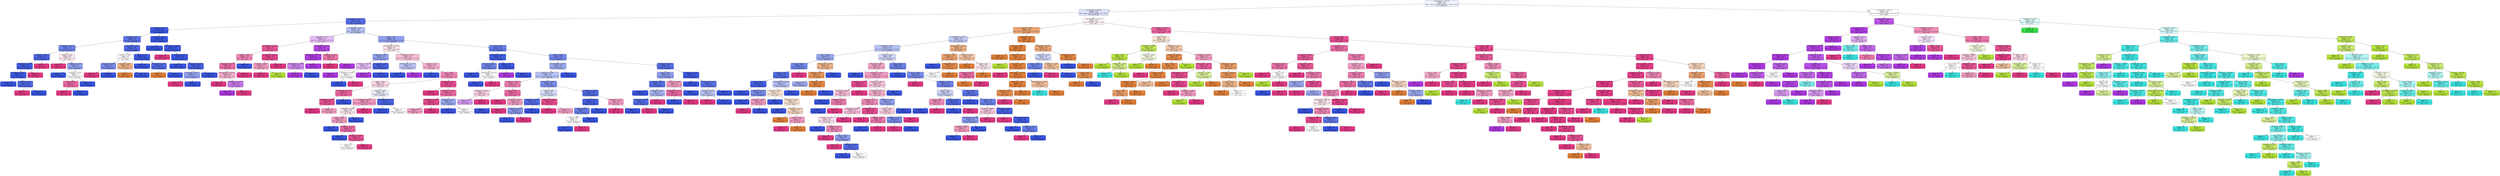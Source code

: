 digraph Tree {
node [shape=box, style="filled, rounded", color="black", fontname="helvetica"] ;
edge [fontname="helvetica"] ;
0 [label="majoraxislength <= 328.763\nentropy = 2.657\nsamples = 4248\nvalue = [990.0, 706.0, 284.0, 809.0, 1754.0, 921.0, 1341.0]\nclass = DERMASON", fillcolor="#f0f2fd"] ;
1 [label="minoraxislength <= 180.583\nentropy = 1.774\nsamples = 2598\nvalue = [988.0, 82.0, 0.0, 7.0, 1754.0, 78.0, 1234.0]\nclass = DERMASON", fillcolor="#dce1fa"] ;
0 -> 1 [labeldistance=2.5, labelangle=45, headlabel="True"] ;
2 [label="majoraxislength <= 263.255\nentropy = 0.724\nsamples = 1115\nvalue = [6, 2, 0, 0, 1542, 71, 165]\nclass = DERMASON", fillcolor="#576fe9"] ;
1 -> 2 ;
3 [label="shapefactor1 <= 0.007\nentropy = 0.17\nsamples = 824\nvalue = [6, 0, 0, 0, 1281, 0, 23]\nclass = DERMASON", fillcolor="#3d5ae6"] ;
2 -> 3 ;
4 [label="roundness <= 0.922\nentropy = 0.773\nsamples = 93\nvalue = [6, 0, 0, 0, 110, 0, 15]\nclass = DERMASON", fillcolor="#5d75ea"] ;
3 -> 4 ;
5 [label="convexarea <= 36573.0\nentropy = 0.752\nsamples = 44\nvalue = [0, 0, 0, 0, 51, 0, 14]\nclass = DERMASON", fillcolor="#6f84ec"] ;
4 -> 5 ;
6 [label="roundness <= 0.922\nentropy = 0.426\nsamples = 32\nvalue = [0, 0, 0, 0, 42, 0, 4]\nclass = DERMASON", fillcolor="#4c66e7"] ;
5 -> 6 ;
7 [label="shapefactor1 <= 0.007\nentropy = 0.267\nsamples = 31\nvalue = [0, 0, 0, 0, 42, 0, 2]\nclass = DERMASON", fillcolor="#425ee6"] ;
6 -> 7 ;
8 [label="shapefactor1 <= 0.007\nentropy = 0.159\nsamples = 30\nvalue = [0, 0, 0, 0, 42, 0, 1]\nclass = DERMASON", fillcolor="#3e5ae6"] ;
7 -> 8 ;
9 [label="entropy = 0.0\nsamples = 20\nvalue = [0, 0, 0, 0, 33, 0, 0]\nclass = DERMASON", fillcolor="#3956e5"] ;
8 -> 9 ;
10 [label="roundness <= 0.797\nentropy = 0.469\nsamples = 10\nvalue = [0, 0, 0, 0, 9, 0, 1]\nclass = DERMASON", fillcolor="#4f69e8"] ;
8 -> 10 ;
11 [label="entropy = 0.0\nsamples = 1\nvalue = [0, 0, 0, 0, 0, 0, 1]\nclass = SIRA", fillcolor="#e53986"] ;
10 -> 11 ;
12 [label="entropy = 0.0\nsamples = 9\nvalue = [0, 0, 0, 0, 9, 0, 0]\nclass = DERMASON", fillcolor="#3956e5"] ;
10 -> 12 ;
13 [label="entropy = 0.0\nsamples = 1\nvalue = [0, 0, 0, 0, 0, 0, 1]\nclass = SIRA", fillcolor="#e53986"] ;
7 -> 13 ;
14 [label="entropy = 0.0\nsamples = 1\nvalue = [0, 0, 0, 0, 0, 0, 2]\nclass = SIRA", fillcolor="#e53986"] ;
6 -> 14 ;
15 [label="roundness <= 0.901\nentropy = 0.998\nsamples = 12\nvalue = [0, 0, 0, 0, 9, 0, 10]\nclass = SIRA", fillcolor="#fcebf3"] ;
5 -> 15 ;
16 [label="entropy = 0.0\nsamples = 3\nvalue = [0, 0, 0, 0, 0, 0, 6]\nclass = SIRA", fillcolor="#e53986"] ;
15 -> 16 ;
17 [label="shapefactor3 <= 0.678\nentropy = 0.89\nsamples = 9\nvalue = [0, 0, 0, 0, 9, 0, 4]\nclass = DERMASON", fillcolor="#91a1f1"] ;
15 -> 17 ;
18 [label="entropy = 0.0\nsamples = 4\nvalue = [0, 0, 0, 0, 5, 0, 0]\nclass = DERMASON", fillcolor="#3956e5"] ;
17 -> 18 ;
19 [label="compactness <= 0.832\nentropy = 1.0\nsamples = 5\nvalue = [0, 0, 0, 0, 4, 0, 4]\nclass = DERMASON", fillcolor="#ffffff"] ;
17 -> 19 ;
20 [label="area <= 36909.0\nentropy = 0.722\nsamples = 4\nvalue = [0, 0, 0, 0, 1, 0, 4]\nclass = SIRA", fillcolor="#ec6aa4"] ;
19 -> 20 ;
21 [label="entropy = 0.0\nsamples = 3\nvalue = [0, 0, 0, 0, 0, 0, 4]\nclass = SIRA", fillcolor="#e53986"] ;
20 -> 21 ;
22 [label="entropy = 0.0\nsamples = 1\nvalue = [0, 0, 0, 0, 1, 0, 0]\nclass = DERMASON", fillcolor="#3956e5"] ;
20 -> 22 ;
23 [label="entropy = 0.0\nsamples = 1\nvalue = [0, 0, 0, 0, 3, 0, 0]\nclass = DERMASON", fillcolor="#3956e5"] ;
19 -> 23 ;
24 [label="aspectration <= 1.33\nentropy = 0.551\nsamples = 49\nvalue = [6, 0, 0, 0, 59, 0, 1]\nclass = DERMASON", fillcolor="#506ae8"] ;
4 -> 24 ;
25 [label="eccentricity <= 0.642\nentropy = 1.349\nsamples = 8\nvalue = [5, 0, 0, 0, 5, 0, 1]\nclass = SEKER", fillcolor="#ffffff"] ;
24 -> 25 ;
26 [label="shapefactor2 <= 0.003\nentropy = 0.811\nsamples = 3\nvalue = [0, 0, 0, 0, 3, 0, 1]\nclass = DERMASON", fillcolor="#7b8eee"] ;
25 -> 26 ;
27 [label="entropy = 0.0\nsamples = 1\nvalue = [0, 0, 0, 0, 0, 0, 1]\nclass = SIRA", fillcolor="#e53986"] ;
26 -> 27 ;
28 [label="entropy = 0.0\nsamples = 2\nvalue = [0, 0, 0, 0, 3, 0, 0]\nclass = DERMASON", fillcolor="#3956e5"] ;
26 -> 28 ;
29 [label="perimeter <= 661.0\nentropy = 0.863\nsamples = 5\nvalue = [5, 0, 0, 0, 2, 0, 0]\nclass = SEKER", fillcolor="#efb388"] ;
25 -> 29 ;
30 [label="entropy = 0.0\nsamples = 3\nvalue = [5, 0, 0, 0, 0, 0, 0]\nclass = SEKER", fillcolor="#e58139"] ;
29 -> 30 ;
31 [label="entropy = 0.0\nsamples = 2\nvalue = [0, 0, 0, 0, 2, 0, 0]\nclass = DERMASON", fillcolor="#3956e5"] ;
29 -> 31 ;
32 [label="extent <= 0.793\nentropy = 0.131\nsamples = 41\nvalue = [1, 0, 0, 0, 54, 0, 0]\nclass = DERMASON", fillcolor="#3d59e5"] ;
24 -> 32 ;
33 [label="entropy = 0.0\nsamples = 33\nvalue = [0, 0, 0, 0, 46, 0, 0]\nclass = DERMASON", fillcolor="#3956e5"] ;
32 -> 33 ;
34 [label="aspectration <= 1.387\nentropy = 0.503\nsamples = 8\nvalue = [1, 0, 0, 0, 8, 0, 0]\nclass = DERMASON", fillcolor="#526be8"] ;
32 -> 34 ;
35 [label="entropy = 0.0\nsamples = 1\nvalue = [1, 0, 0, 0, 0, 0, 0]\nclass = SEKER", fillcolor="#e58139"] ;
34 -> 35 ;
36 [label="entropy = 0.0\nsamples = 7\nvalue = [0, 0, 0, 0, 8, 0, 0]\nclass = DERMASON", fillcolor="#3956e5"] ;
34 -> 36 ;
37 [label="convexarea <= 32458.5\nentropy = 0.059\nsamples = 731\nvalue = [0, 0, 0, 0, 1171, 0, 8]\nclass = DERMASON", fillcolor="#3a57e5"] ;
3 -> 37 ;
38 [label="entropy = 0.0\nsamples = 564\nvalue = [0, 0, 0, 0, 909, 0, 0]\nclass = DERMASON", fillcolor="#3956e5"] ;
37 -> 38 ;
39 [label="equivdiameter <= 201.404\nentropy = 0.193\nsamples = 167\nvalue = [0, 0, 0, 0, 262, 0, 8]\nclass = DERMASON", fillcolor="#3f5be6"] ;
37 -> 39 ;
40 [label="entropy = 0.0\nsamples = 1\nvalue = [0, 0, 0, 0, 0, 0, 2]\nclass = SIRA", fillcolor="#e53986"] ;
39 -> 40 ;
41 [label="aspectration <= 1.526\nentropy = 0.155\nsamples = 166\nvalue = [0, 0, 0, 0, 262, 0, 6]\nclass = DERMASON", fillcolor="#3e5ae6"] ;
39 -> 41 ;
42 [label="entropy = 0.0\nsamples = 116\nvalue = [0, 0, 0, 0, 180, 0, 0]\nclass = DERMASON", fillcolor="#3956e5"] ;
41 -> 42 ;
43 [label="shapefactor1 <= 0.008\nentropy = 0.359\nsamples = 50\nvalue = [0, 0, 0, 0, 82, 0, 6]\nclass = DERMASON", fillcolor="#4762e7"] ;
41 -> 43 ;
44 [label="eccentricity <= 0.757\nentropy = 0.9\nsamples = 9\nvalue = [0, 0, 0, 0, 13, 0, 6]\nclass = DERMASON", fillcolor="#94a4f1"] ;
43 -> 44 ;
45 [label="entropy = 0.0\nsamples = 2\nvalue = [0, 0, 0, 0, 0, 0, 6]\nclass = SIRA", fillcolor="#e53986"] ;
44 -> 45 ;
46 [label="entropy = 0.0\nsamples = 7\nvalue = [0, 0, 0, 0, 13, 0, 0]\nclass = DERMASON", fillcolor="#3956e5"] ;
44 -> 46 ;
47 [label="entropy = 0.0\nsamples = 41\nvalue = [0, 0, 0, 0, 69, 0, 0]\nclass = DERMASON", fillcolor="#3956e5"] ;
43 -> 47 ;
48 [label="shapefactor2 <= 0.002\nentropy = 1.439\nsamples = 291\nvalue = [0, 2, 0, 0, 261, 71, 142]\nclass = DERMASON", fillcolor="#b8c3f6"] ;
2 -> 48 ;
49 [label="aspectration <= 1.775\nentropy = 1.277\nsamples = 66\nvalue = [0.0, 2.0, 0.0, 0.0, 4.0, 60.0, 37.0]\nclass = HOROZ", fillcolor="#e4baf6"] ;
48 -> 49 ;
50 [label="equivdiameter <= 227.885\nentropy = 0.925\nsamples = 27\nvalue = [0, 2, 0, 0, 2, 3, 34]\nclass = SIRA", fillcolor="#ea5d9c"] ;
49 -> 50 ;
51 [label="solidity <= 0.989\nentropy = 1.199\nsamples = 10\nvalue = [0, 0, 0, 0, 2, 3, 11]\nclass = SIRA", fillcolor="#ef85b5"] ;
50 -> 51 ;
52 [label="shapefactor3 <= 0.578\nentropy = 0.75\nsamples = 8\nvalue = [0, 0, 0, 0, 0, 3, 11]\nclass = SIRA", fillcolor="#ec6fa7"] ;
51 -> 52 ;
53 [label="minoraxislength <= 167.431\nentropy = 0.954\nsamples = 6\nvalue = [0, 0, 0, 0, 0, 3, 5]\nclass = SIRA", fillcolor="#f5b0cf"] ;
52 -> 53 ;
54 [label="entropy = 0.0\nsamples = 2\nvalue = [0, 0, 0, 0, 0, 0, 4]\nclass = SIRA", fillcolor="#e53986"] ;
53 -> 54 ;
55 [label="equivdiameter <= 225.606\nentropy = 0.811\nsamples = 4\nvalue = [0, 0, 0, 0, 0, 3, 1]\nclass = HOROZ", fillcolor="#cb7bee"] ;
53 -> 55 ;
56 [label="entropy = 0.0\nsamples = 3\nvalue = [0, 0, 0, 0, 0, 3, 0]\nclass = HOROZ", fillcolor="#b139e5"] ;
55 -> 56 ;
57 [label="entropy = 0.0\nsamples = 1\nvalue = [0, 0, 0, 0, 0, 0, 1]\nclass = SIRA", fillcolor="#e53986"] ;
55 -> 57 ;
58 [label="entropy = 0.0\nsamples = 2\nvalue = [0, 0, 0, 0, 0, 0, 6]\nclass = SIRA", fillcolor="#e53986"] ;
52 -> 58 ;
59 [label="entropy = 0.0\nsamples = 2\nvalue = [0, 0, 0, 0, 2, 0, 0]\nclass = DERMASON", fillcolor="#3956e5"] ;
51 -> 59 ;
60 [label="equivdiameter <= 230.146\nentropy = 0.402\nsamples = 17\nvalue = [0, 2, 0, 0, 0, 0, 23]\nclass = SIRA", fillcolor="#e74a91"] ;
50 -> 60 ;
61 [label="convexarea <= 42275.5\nentropy = 0.918\nsamples = 4\nvalue = [0, 2, 0, 0, 0, 0, 4]\nclass = SIRA", fillcolor="#f29cc2"] ;
60 -> 61 ;
62 [label="entropy = 0.0\nsamples = 3\nvalue = [0, 0, 0, 0, 0, 0, 4]\nclass = SIRA", fillcolor="#e53986"] ;
61 -> 62 ;
63 [label="entropy = 0.0\nsamples = 1\nvalue = [0, 2, 0, 0, 0, 0, 0]\nclass = BARBUNYA", fillcolor="#b7e539"] ;
61 -> 63 ;
64 [label="entropy = 0.0\nsamples = 13\nvalue = [0, 0, 0, 0, 0, 0, 19]\nclass = SIRA", fillcolor="#e53986"] ;
60 -> 64 ;
65 [label="equivdiameter <= 234.794\nentropy = 0.483\nsamples = 39\nvalue = [0, 0, 0, 0, 2, 57, 3]\nclass = HOROZ", fillcolor="#b84ae7"] ;
49 -> 65 ;
66 [label="majoraxislength <= 297.513\nentropy = 0.216\nsamples = 35\nvalue = [0, 0, 0, 0, 2, 56, 0]\nclass = HOROZ", fillcolor="#b440e6"] ;
65 -> 66 ;
67 [label="majoraxislength <= 290.072\nentropy = 0.863\nsamples = 6\nvalue = [0, 0, 0, 0, 2, 5, 0]\nclass = HOROZ", fillcolor="#d088ef"] ;
66 -> 67 ;
68 [label="entropy = 0.0\nsamples = 4\nvalue = [0, 0, 0, 0, 0, 5, 0]\nclass = HOROZ", fillcolor="#b139e5"] ;
67 -> 68 ;
69 [label="entropy = 0.0\nsamples = 2\nvalue = [0, 0, 0, 0, 2, 0, 0]\nclass = DERMASON", fillcolor="#3956e5"] ;
67 -> 69 ;
70 [label="entropy = 0.0\nsamples = 29\nvalue = [0, 0, 0, 0, 0, 51, 0]\nclass = HOROZ", fillcolor="#b139e5"] ;
66 -> 70 ;
71 [label="shapefactor4 <= 0.997\nentropy = 0.811\nsamples = 4\nvalue = [0, 0, 0, 0, 0, 1, 3]\nclass = SIRA", fillcolor="#ee7bae"] ;
65 -> 71 ;
72 [label="entropy = 0.0\nsamples = 3\nvalue = [0, 0, 0, 0, 0, 0, 3]\nclass = SIRA", fillcolor="#e53986"] ;
71 -> 72 ;
73 [label="entropy = 0.0\nsamples = 1\nvalue = [0, 0, 0, 0, 0, 1, 0]\nclass = HOROZ", fillcolor="#b139e5"] ;
71 -> 73 ;
74 [label="solidity <= 0.987\nentropy = 1.035\nsamples = 225\nvalue = [0.0, 0.0, 0.0, 0.0, 257.0, 11.0, 105.0]\nclass = DERMASON", fillcolor="#8f9ff0"] ;
48 -> 74 ;
75 [label="minoraxislength <= 167.986\nentropy = 1.29\nsamples = 71\nvalue = [0, 0, 0, 0, 49, 8, 58]\nclass = SIRA", fillcolor="#fbe4ee"] ;
74 -> 75 ;
76 [label="shapefactor2 <= 0.002\nentropy = 1.236\nsamples = 11\nvalue = [0, 0, 0, 0, 13, 5, 2]\nclass = DERMASON", fillcolor="#95a5f1"] ;
75 -> 76 ;
77 [label="convexarea <= 35497.5\nentropy = 1.5\nsamples = 5\nvalue = [0, 0, 0, 0, 2, 4, 2]\nclass = HOROZ", fillcolor="#e5bdf6"] ;
76 -> 77 ;
78 [label="entropy = 0.0\nsamples = 2\nvalue = [0, 0, 0, 0, 0, 4, 0]\nclass = HOROZ", fillcolor="#b139e5"] ;
77 -> 78 ;
79 [label="shapefactor4 <= 0.995\nentropy = 1.0\nsamples = 3\nvalue = [0, 0, 0, 0, 2, 0, 2]\nclass = DERMASON", fillcolor="#ffffff"] ;
77 -> 79 ;
80 [label="entropy = 0.0\nsamples = 2\nvalue = [0, 0, 0, 0, 2, 0, 0]\nclass = DERMASON", fillcolor="#3956e5"] ;
79 -> 80 ;
81 [label="entropy = 0.0\nsamples = 1\nvalue = [0, 0, 0, 0, 0, 0, 2]\nclass = SIRA", fillcolor="#e53986"] ;
79 -> 81 ;
82 [label="shapefactor4 <= 0.992\nentropy = 0.414\nsamples = 6\nvalue = [0, 0, 0, 0, 11, 1, 0]\nclass = DERMASON", fillcolor="#4b65e7"] ;
76 -> 82 ;
83 [label="entropy = 0.0\nsamples = 1\nvalue = [0, 0, 0, 0, 0, 1, 0]\nclass = HOROZ", fillcolor="#b139e5"] ;
82 -> 83 ;
84 [label="entropy = 0.0\nsamples = 5\nvalue = [0, 0, 0, 0, 11, 0, 0]\nclass = DERMASON", fillcolor="#3956e5"] ;
82 -> 84 ;
85 [label="shapefactor4 <= 0.991\nentropy = 1.137\nsamples = 60\nvalue = [0.0, 0.0, 0.0, 0.0, 36.0, 3.0, 56.0]\nclass = SIRA", fillcolor="#f6bcd6"] ;
75 -> 85 ;
86 [label="minoraxislength <= 173.736\nentropy = 0.971\nsamples = 3\nvalue = [0, 0, 0, 0, 3, 2, 0]\nclass = DERMASON", fillcolor="#bdc7f6"] ;
85 -> 86 ;
87 [label="entropy = 0.0\nsamples = 2\nvalue = [0, 0, 0, 0, 3, 0, 0]\nclass = DERMASON", fillcolor="#3956e5"] ;
86 -> 87 ;
88 [label="entropy = 0.0\nsamples = 1\nvalue = [0, 0, 0, 0, 0, 2, 0]\nclass = HOROZ", fillcolor="#b139e5"] ;
86 -> 88 ;
89 [label="roundness <= 0.85\nentropy = 1.029\nsamples = 57\nvalue = [0, 0, 0, 0, 33, 1, 56]\nclass = SIRA", fillcolor="#f5afce"] ;
85 -> 89 ;
90 [label="entropy = 0.0\nsamples = 6\nvalue = [0, 0, 0, 0, 11, 0, 0]\nclass = DERMASON", fillcolor="#3956e5"] ;
89 -> 90 ;
91 [label="area <= 37845.0\nentropy = 0.945\nsamples = 51\nvalue = [0, 0, 0, 0, 22, 1, 56]\nclass = SIRA", fillcolor="#ef89b7"] ;
89 -> 91 ;
92 [label="solidity <= 0.985\nentropy = 1.124\nsamples = 29\nvalue = [0, 0, 0, 0, 19, 1, 24]\nclass = SIRA", fillcolor="#fad7e7"] ;
91 -> 92 ;
93 [label="minoraxislength <= 176.022\nentropy = 0.922\nsamples = 8\nvalue = [0, 0, 0, 0, 1, 1, 8]\nclass = SIRA", fillcolor="#eb65a1"] ;
92 -> 93 ;
94 [label="shapefactor4 <= 0.997\nentropy = 0.503\nsamples = 7\nvalue = [0, 0, 0, 0, 0, 1, 8]\nclass = SIRA", fillcolor="#e85295"] ;
93 -> 94 ;
95 [label="entropy = 0.0\nsamples = 5\nvalue = [0, 0, 0, 0, 0, 0, 6]\nclass = SIRA", fillcolor="#e53986"] ;
94 -> 95 ;
96 [label="entropy = 0.918\nsamples = 2\nvalue = [0, 0, 0, 0, 0, 1, 2]\nclass = SIRA", fillcolor="#f29cc2"] ;
94 -> 96 ;
97 [label="entropy = 0.0\nsamples = 1\nvalue = [0, 0, 0, 0, 1, 0, 0]\nclass = DERMASON", fillcolor="#3956e5"] ;
93 -> 97 ;
98 [label="roundness <= 0.888\nentropy = 0.998\nsamples = 21\nvalue = [0, 0, 0, 0, 18, 0, 16]\nclass = DERMASON", fillcolor="#e9ecfc"] ;
92 -> 98 ;
99 [label="shapefactor2 <= 0.002\nentropy = 0.902\nsamples = 14\nvalue = [0.0, 0.0, 0.0, 0.0, 7.0, 0.0, 15.0]\nclass = SIRA", fillcolor="#f195be"] ;
98 -> 99 ;
100 [label="shapefactor1 <= 0.008\nentropy = 0.997\nsamples = 10\nvalue = [0, 0, 0, 0, 7, 0, 8]\nclass = SIRA", fillcolor="#fce6f0"] ;
99 -> 100 ;
101 [label="solidity <= 0.985\nentropy = 0.918\nsamples = 7\nvalue = [0, 0, 0, 0, 4, 0, 8]\nclass = SIRA", fillcolor="#f29cc2"] ;
100 -> 101 ;
102 [label="entropy = 0.0\nsamples = 1\nvalue = [0, 0, 0, 0, 2, 0, 0]\nclass = DERMASON", fillcolor="#3956e5"] ;
101 -> 102 ;
103 [label="shapefactor2 <= 0.002\nentropy = 0.722\nsamples = 6\nvalue = [0, 0, 0, 0, 2, 0, 8]\nclass = SIRA", fillcolor="#ec6aa4"] ;
101 -> 103 ;
104 [label="entropy = 0.0\nsamples = 1\nvalue = [0, 0, 0, 0, 1, 0, 0]\nclass = DERMASON", fillcolor="#3956e5"] ;
103 -> 104 ;
105 [label="perimeter <= 719.841\nentropy = 0.503\nsamples = 5\nvalue = [0, 0, 0, 0, 1, 0, 8]\nclass = SIRA", fillcolor="#e85295"] ;
103 -> 105 ;
106 [label="entropy = 1.0\nsamples = 2\nvalue = [0, 0, 0, 0, 1, 0, 1]\nclass = DERMASON", fillcolor="#ffffff"] ;
105 -> 106 ;
107 [label="entropy = 0.0\nsamples = 3\nvalue = [0, 0, 0, 0, 0, 0, 7]\nclass = SIRA", fillcolor="#e53986"] ;
105 -> 107 ;
108 [label="entropy = 0.0\nsamples = 3\nvalue = [0, 0, 0, 0, 3, 0, 0]\nclass = DERMASON", fillcolor="#3956e5"] ;
100 -> 108 ;
109 [label="entropy = 0.0\nsamples = 4\nvalue = [0, 0, 0, 0, 0, 0, 7]\nclass = SIRA", fillcolor="#e53986"] ;
99 -> 109 ;
110 [label="minoraxislength <= 176.671\nentropy = 0.414\nsamples = 7\nvalue = [0, 0, 0, 0, 11, 0, 1]\nclass = DERMASON", fillcolor="#4b65e7"] ;
98 -> 110 ;
111 [label="entropy = 0.0\nsamples = 5\nvalue = [0, 0, 0, 0, 10, 0, 0]\nclass = DERMASON", fillcolor="#3956e5"] ;
110 -> 111 ;
112 [label="entropy = 1.0\nsamples = 2\nvalue = [0, 0, 0, 0, 1, 0, 1]\nclass = DERMASON", fillcolor="#ffffff"] ;
110 -> 112 ;
113 [label="shapefactor4 <= 0.995\nentropy = 0.422\nsamples = 22\nvalue = [0, 0, 0, 0, 3, 0, 32]\nclass = SIRA", fillcolor="#e74c91"] ;
91 -> 113 ;
114 [label="entropy = 0.0\nsamples = 12\nvalue = [0, 0, 0, 0, 0, 0, 20]\nclass = SIRA", fillcolor="#e53986"] ;
113 -> 114 ;
115 [label="compactness <= 0.802\nentropy = 0.722\nsamples = 10\nvalue = [0, 0, 0, 0, 3, 0, 12]\nclass = SIRA", fillcolor="#ec6aa4"] ;
113 -> 115 ;
116 [label="shapefactor3 <= 0.602\nentropy = 0.414\nsamples = 7\nvalue = [0, 0, 0, 0, 1, 0, 11]\nclass = SIRA", fillcolor="#e74b91"] ;
115 -> 116 ;
117 [label="entropy = 0.918\nsamples = 2\nvalue = [0, 0, 0, 0, 1, 0, 2]\nclass = SIRA", fillcolor="#f29cc2"] ;
116 -> 117 ;
118 [label="entropy = 0.0\nsamples = 5\nvalue = [0, 0, 0, 0, 0, 0, 9]\nclass = SIRA", fillcolor="#e53986"] ;
116 -> 118 ;
119 [label="aspectration <= 1.517\nentropy = 0.918\nsamples = 3\nvalue = [0, 0, 0, 0, 2, 0, 1]\nclass = DERMASON", fillcolor="#9caaf2"] ;
115 -> 119 ;
120 [label="entropy = 0.0\nsamples = 1\nvalue = [0, 0, 0, 0, 1, 0, 0]\nclass = DERMASON", fillcolor="#3956e5"] ;
119 -> 120 ;
121 [label="entropy = 1.0\nsamples = 2\nvalue = [0, 0, 0, 0, 1, 0, 1]\nclass = DERMASON", fillcolor="#ffffff"] ;
119 -> 121 ;
122 [label="area <= 35739.5\nentropy = 0.773\nsamples = 154\nvalue = [0, 0, 0, 0, 208, 3, 47]\nclass = DERMASON", fillcolor="#687eeb"] ;
74 -> 122 ;
123 [label="majoraxislength <= 265.654\nentropy = 0.355\nsamples = 37\nvalue = [0, 0, 0, 0, 52, 1, 2]\nclass = DERMASON", fillcolor="#4460e6"] ;
122 -> 123 ;
124 [label="eccentricity <= 0.77\nentropy = 0.764\nsamples = 9\nvalue = [0, 0, 0, 0, 7, 0, 2]\nclass = DERMASON", fillcolor="#7286ec"] ;
123 -> 124 ;
125 [label="entropy = 0.0\nsamples = 5\nvalue = [0, 0, 0, 0, 5, 0, 0]\nclass = DERMASON", fillcolor="#3956e5"] ;
124 -> 125 ;
126 [label="majoraxislength <= 264.442\nentropy = 1.0\nsamples = 4\nvalue = [0, 0, 0, 0, 2, 0, 2]\nclass = DERMASON", fillcolor="#ffffff"] ;
124 -> 126 ;
127 [label="entropy = 0.0\nsamples = 2\nvalue = [0, 0, 0, 0, 2, 0, 0]\nclass = DERMASON", fillcolor="#3956e5"] ;
126 -> 127 ;
128 [label="entropy = 0.0\nsamples = 2\nvalue = [0, 0, 0, 0, 0, 0, 2]\nclass = SIRA", fillcolor="#e53986"] ;
126 -> 128 ;
129 [label="extent <= 0.655\nentropy = 0.151\nsamples = 28\nvalue = [0, 0, 0, 0, 45, 1, 0]\nclass = DERMASON", fillcolor="#3d5ae6"] ;
123 -> 129 ;
130 [label="entropy = 0.0\nsamples = 1\nvalue = [0, 0, 0, 0, 0, 1, 0]\nclass = HOROZ", fillcolor="#b139e5"] ;
129 -> 130 ;
131 [label="entropy = 0.0\nsamples = 27\nvalue = [0, 0, 0, 0, 45, 0, 0]\nclass = DERMASON", fillcolor="#3956e5"] ;
129 -> 131 ;
132 [label="solidity <= 0.989\nentropy = 0.839\nsamples = 117\nvalue = [0, 0, 0, 0, 156, 2, 45]\nclass = DERMASON", fillcolor="#7488ed"] ;
122 -> 132 ;
133 [label="minoraxislength <= 179.903\nentropy = 1.046\nsamples = 54\nvalue = [0, 0, 0, 0, 62, 2, 31]\nclass = DERMASON", fillcolor="#9fadf2"] ;
132 -> 133 ;
134 [label="shapefactor4 <= 0.996\nentropy = 1.101\nsamples = 49\nvalue = [0.0, 0.0, 0.0, 0.0, 50.0, 2.0, 31.0]\nclass = DERMASON", fillcolor="#b7c1f6"] ;
133 -> 134 ;
135 [label="shapefactor1 <= 0.007\nentropy = 1.125\nsamples = 13\nvalue = [0, 0, 0, 0, 4, 2, 15]\nclass = SIRA", fillcolor="#ee7fb1"] ;
134 -> 135 ;
136 [label="shapefactor3 <= 0.633\nentropy = 1.459\nsamples = 4\nvalue = [0, 0, 0, 0, 1, 2, 3]\nclass = SIRA", fillcolor="#f8cee1"] ;
135 -> 136 ;
137 [label="entropy = 0.918\nsamples = 2\nvalue = [0, 0, 0, 0, 1, 2, 0]\nclass = HOROZ", fillcolor="#d89cf2"] ;
136 -> 137 ;
138 [label="entropy = 0.0\nsamples = 2\nvalue = [0, 0, 0, 0, 0, 0, 3]\nclass = SIRA", fillcolor="#e53986"] ;
136 -> 138 ;
139 [label="area <= 36421.5\nentropy = 0.722\nsamples = 9\nvalue = [0, 0, 0, 0, 3, 0, 12]\nclass = SIRA", fillcolor="#ec6aa4"] ;
135 -> 139 ;
140 [label="entropy = 0.0\nsamples = 3\nvalue = [0, 0, 0, 0, 0, 0, 6]\nclass = SIRA", fillcolor="#e53986"] ;
139 -> 140 ;
141 [label="convexarea <= 37334.0\nentropy = 0.918\nsamples = 6\nvalue = [0, 0, 0, 0, 3, 0, 6]\nclass = SIRA", fillcolor="#f29cc2"] ;
139 -> 141 ;
142 [label="entropy = 0.0\nsamples = 2\nvalue = [0, 0, 0, 0, 3, 0, 0]\nclass = DERMASON", fillcolor="#3956e5"] ;
141 -> 142 ;
143 [label="entropy = 0.0\nsamples = 4\nvalue = [0, 0, 0, 0, 0, 0, 6]\nclass = SIRA", fillcolor="#e53986"] ;
141 -> 143 ;
144 [label="shapefactor1 <= 0.007\nentropy = 0.824\nsamples = 36\nvalue = [0, 0, 0, 0, 46, 0, 16]\nclass = DERMASON", fillcolor="#7e91ee"] ;
134 -> 144 ;
145 [label="solidity <= 0.989\nentropy = 0.991\nsamples = 14\nvalue = [0, 0, 0, 0, 15, 0, 12]\nclass = DERMASON", fillcolor="#d7ddfa"] ;
144 -> 145 ;
146 [label="shapefactor3 <= 0.638\nentropy = 0.544\nsamples = 8\nvalue = [0, 0, 0, 0, 14, 0, 2]\nclass = DERMASON", fillcolor="#556ee9"] ;
145 -> 146 ;
147 [label="shapefactor2 <= 0.002\nentropy = 0.863\nsamples = 3\nvalue = [0, 0, 0, 0, 5, 0, 2]\nclass = DERMASON", fillcolor="#889aef"] ;
146 -> 147 ;
148 [label="entropy = 0.0\nsamples = 2\nvalue = [0, 0, 0, 0, 5, 0, 0]\nclass = DERMASON", fillcolor="#3956e5"] ;
147 -> 148 ;
149 [label="entropy = 0.0\nsamples = 1\nvalue = [0, 0, 0, 0, 0, 0, 2]\nclass = SIRA", fillcolor="#e53986"] ;
147 -> 149 ;
150 [label="entropy = 0.0\nsamples = 5\nvalue = [0, 0, 0, 0, 9, 0, 0]\nclass = DERMASON", fillcolor="#3956e5"] ;
146 -> 150 ;
151 [label="shapefactor4 <= 0.998\nentropy = 0.439\nsamples = 6\nvalue = [0, 0, 0, 0, 1, 0, 10]\nclass = SIRA", fillcolor="#e84d92"] ;
145 -> 151 ;
152 [label="entropy = 0.0\nsamples = 4\nvalue = [0, 0, 0, 0, 0, 0, 8]\nclass = SIRA", fillcolor="#e53986"] ;
151 -> 152 ;
153 [label="entropy = 0.918\nsamples = 2\nvalue = [0, 0, 0, 0, 1, 0, 2]\nclass = SIRA", fillcolor="#f29cc2"] ;
151 -> 153 ;
154 [label="shapefactor4 <= 0.998\nentropy = 0.513\nsamples = 22\nvalue = [0, 0, 0, 0, 31, 0, 4]\nclass = DERMASON", fillcolor="#536ce8"] ;
144 -> 154 ;
155 [label="roundness <= 0.881\nentropy = 0.337\nsamples = 19\nvalue = [0, 0, 0, 0, 30, 0, 2]\nclass = DERMASON", fillcolor="#4661e7"] ;
154 -> 155 ;
156 [label="area <= 38657.0\nentropy = 0.722\nsamples = 6\nvalue = [0, 0, 0, 0, 8, 0, 2]\nclass = DERMASON", fillcolor="#6a80ec"] ;
155 -> 156 ;
157 [label="solidity <= 0.988\nentropy = 1.0\nsamples = 3\nvalue = [0, 0, 0, 0, 2, 0, 2]\nclass = DERMASON", fillcolor="#ffffff"] ;
156 -> 157 ;
158 [label="entropy = 0.0\nsamples = 1\nvalue = [0, 0, 0, 0, 2, 0, 0]\nclass = DERMASON", fillcolor="#3956e5"] ;
157 -> 158 ;
159 [label="entropy = 0.0\nsamples = 2\nvalue = [0, 0, 0, 0, 0, 0, 2]\nclass = SIRA", fillcolor="#e53986"] ;
157 -> 159 ;
160 [label="entropy = 0.0\nsamples = 3\nvalue = [0, 0, 0, 0, 6, 0, 0]\nclass = DERMASON", fillcolor="#3956e5"] ;
156 -> 160 ;
161 [label="entropy = 0.0\nsamples = 13\nvalue = [0, 0, 0, 0, 22, 0, 0]\nclass = DERMASON", fillcolor="#3956e5"] ;
155 -> 161 ;
162 [label="aspectration <= 1.575\nentropy = 0.918\nsamples = 3\nvalue = [0, 0, 0, 0, 1, 0, 2]\nclass = SIRA", fillcolor="#f29cc2"] ;
154 -> 162 ;
163 [label="entropy = 0.0\nsamples = 2\nvalue = [0, 0, 0, 0, 0, 0, 2]\nclass = SIRA", fillcolor="#e53986"] ;
162 -> 163 ;
164 [label="entropy = 0.0\nsamples = 1\nvalue = [0, 0, 0, 0, 1, 0, 0]\nclass = DERMASON", fillcolor="#3956e5"] ;
162 -> 164 ;
165 [label="entropy = 0.0\nsamples = 5\nvalue = [0, 0, 0, 0, 12, 0, 0]\nclass = DERMASON", fillcolor="#3956e5"] ;
133 -> 165 ;
166 [label="shapefactor4 <= 0.997\nentropy = 0.556\nsamples = 63\nvalue = [0, 0, 0, 0, 94, 0, 14]\nclass = DERMASON", fillcolor="#566fe9"] ;
132 -> 166 ;
167 [label="extent <= 0.793\nentropy = 0.881\nsamples = 23\nvalue = [0, 0, 0, 0, 28, 0, 12]\nclass = DERMASON", fillcolor="#8e9ef0"] ;
166 -> 167 ;
168 [label="shapefactor4 <= 0.996\nentropy = 0.592\nsamples = 16\nvalue = [0, 0, 0, 0, 24, 0, 4]\nclass = DERMASON", fillcolor="#5a72e9"] ;
167 -> 168 ;
169 [label="entropy = 0.0\nsamples = 9\nvalue = [0, 0, 0, 0, 17, 0, 0]\nclass = DERMASON", fillcolor="#3956e5"] ;
168 -> 169 ;
170 [label="shapefactor3 <= 0.66\nentropy = 0.946\nsamples = 7\nvalue = [0, 0, 0, 0, 7, 0, 4]\nclass = DERMASON", fillcolor="#aab7f4"] ;
168 -> 170 ;
171 [label="compactness <= 0.783\nentropy = 0.544\nsamples = 6\nvalue = [0, 0, 0, 0, 7, 0, 1]\nclass = DERMASON", fillcolor="#556ee9"] ;
170 -> 171 ;
172 [label="entropy = 0.0\nsamples = 1\nvalue = [0, 0, 0, 0, 0, 0, 1]\nclass = SIRA", fillcolor="#e53986"] ;
171 -> 172 ;
173 [label="entropy = 0.0\nsamples = 5\nvalue = [0, 0, 0, 0, 7, 0, 0]\nclass = DERMASON", fillcolor="#3956e5"] ;
171 -> 173 ;
174 [label="entropy = 0.0\nsamples = 1\nvalue = [0, 0, 0, 0, 0, 0, 3]\nclass = SIRA", fillcolor="#e53986"] ;
170 -> 174 ;
175 [label="compactness <= 0.805\nentropy = 0.918\nsamples = 7\nvalue = [0, 0, 0, 0, 4, 0, 8]\nclass = SIRA", fillcolor="#f29cc2"] ;
167 -> 175 ;
176 [label="equivdiameter <= 216.369\nentropy = 0.722\nsamples = 6\nvalue = [0, 0, 0, 0, 2, 0, 8]\nclass = SIRA", fillcolor="#ec6aa4"] ;
175 -> 176 ;
177 [label="entropy = 0.0\nsamples = 1\nvalue = [0, 0, 0, 0, 2, 0, 0]\nclass = DERMASON", fillcolor="#3956e5"] ;
176 -> 177 ;
178 [label="entropy = 0.0\nsamples = 5\nvalue = [0, 0, 0, 0, 0, 0, 8]\nclass = SIRA", fillcolor="#e53986"] ;
176 -> 178 ;
179 [label="entropy = 0.0\nsamples = 1\nvalue = [0, 0, 0, 0, 2, 0, 0]\nclass = DERMASON", fillcolor="#3956e5"] ;
175 -> 179 ;
180 [label="shapefactor2 <= 0.002\nentropy = 0.191\nsamples = 40\nvalue = [0, 0, 0, 0, 66, 0, 2]\nclass = DERMASON", fillcolor="#3f5be6"] ;
166 -> 180 ;
181 [label="entropy = 0.0\nsamples = 31\nvalue = [0, 0, 0, 0, 55, 0, 0]\nclass = DERMASON", fillcolor="#3956e5"] ;
180 -> 181 ;
182 [label="shapefactor1 <= 0.007\nentropy = 0.619\nsamples = 9\nvalue = [0, 0, 0, 0, 11, 0, 2]\nclass = DERMASON", fillcolor="#5d75ea"] ;
180 -> 182 ;
183 [label="shapefactor3 <= 0.678\nentropy = 0.971\nsamples = 4\nvalue = [0, 0, 0, 0, 3, 0, 2]\nclass = DERMASON", fillcolor="#bdc7f6"] ;
182 -> 183 ;
184 [label="entropy = 0.0\nsamples = 2\nvalue = [0, 0, 0, 0, 0, 0, 2]\nclass = SIRA", fillcolor="#e53986"] ;
183 -> 184 ;
185 [label="entropy = 0.0\nsamples = 2\nvalue = [0, 0, 0, 0, 3, 0, 0]\nclass = DERMASON", fillcolor="#3956e5"] ;
183 -> 185 ;
186 [label="entropy = 0.0\nsamples = 5\nvalue = [0, 0, 0, 0, 8, 0, 0]\nclass = DERMASON", fillcolor="#3956e5"] ;
182 -> 186 ;
187 [label="majoraxislength <= 277.543\nentropy = 1.572\nsamples = 1483\nvalue = [982, 80, 0, 7, 212, 7, 1069]\nclass = SIRA", fillcolor="#fdf2f7"] ;
1 -> 187 ;
188 [label="compactness <= 0.862\nentropy = 1.056\nsamples = 724\nvalue = [877.0, 1.0, 0.0, 1.0, 178.0, 0.0, 107.0]\nclass = SEKER", fillcolor="#eda673"] ;
187 -> 188 ;
189 [label="equivdiameter <= 230.07\nentropy = 1.421\nsamples = 192\nvalue = [46, 0, 0, 0, 165, 0, 102]\nclass = DERMASON", fillcolor="#c4cdf7"] ;
188 -> 189 ;
190 [label="aspectration <= 1.403\nentropy = 1.255\nsamples = 172\nvalue = [20.0, 0.0, 0.0, 0.0, 162.0, 0.0, 94.0]\nclass = DERMASON", fillcolor="#b5c0f5"] ;
189 -> 190 ;
191 [label="area <= 39982.0\nentropy = 1.296\nsamples = 53\nvalue = [20, 0, 0, 0, 53, 0, 11]\nclass = DERMASON", fillcolor="#99a8f2"] ;
190 -> 191 ;
192 [label="area <= 39753.0\nentropy = 0.959\nsamples = 39\nvalue = [3, 0, 0, 0, 46, 0, 11]\nclass = DERMASON", fillcolor="#7286ec"] ;
191 -> 192 ;
193 [label="roundness <= 0.939\nentropy = 0.693\nsamples = 36\nvalue = [3, 0, 0, 0, 46, 0, 4]\nclass = DERMASON", fillcolor="#556ee9"] ;
192 -> 193 ;
194 [label="area <= 38026.0\nentropy = 0.276\nsamples = 27\nvalue = [0, 0, 0, 0, 40, 0, 2]\nclass = DERMASON", fillcolor="#435ee6"] ;
193 -> 194 ;
195 [label="entropy = 0.0\nsamples = 20\nvalue = [0, 0, 0, 0, 34, 0, 0]\nclass = DERMASON", fillcolor="#3956e5"] ;
194 -> 195 ;
196 [label="shapefactor1 <= 0.007\nentropy = 0.811\nsamples = 7\nvalue = [0, 0, 0, 0, 6, 0, 2]\nclass = DERMASON", fillcolor="#7b8eee"] ;
194 -> 196 ;
197 [label="entropy = 0.0\nsamples = 4\nvalue = [0, 0, 0, 0, 5, 0, 0]\nclass = DERMASON", fillcolor="#3956e5"] ;
196 -> 197 ;
198 [label="shapefactor1 <= 0.007\nentropy = 0.918\nsamples = 3\nvalue = [0, 0, 0, 0, 1, 0, 2]\nclass = SIRA", fillcolor="#f29cc2"] ;
196 -> 198 ;
199 [label="entropy = 0.0\nsamples = 2\nvalue = [0, 0, 0, 0, 0, 0, 2]\nclass = SIRA", fillcolor="#e53986"] ;
198 -> 199 ;
200 [label="entropy = 0.0\nsamples = 1\nvalue = [0, 0, 0, 0, 1, 0, 0]\nclass = DERMASON", fillcolor="#3956e5"] ;
198 -> 200 ;
201 [label="minoraxislength <= 190.482\nentropy = 1.435\nsamples = 9\nvalue = [3, 0, 0, 0, 6, 0, 2]\nclass = DERMASON", fillcolor="#b5c0f5"] ;
193 -> 201 ;
202 [label="eccentricity <= 0.683\nentropy = 1.557\nsamples = 7\nvalue = [3, 0, 0, 0, 2, 0, 2]\nclass = SEKER", fillcolor="#fae6d7"] ;
201 -> 202 ;
203 [label="entropy = 0.0\nsamples = 1\nvalue = [0, 0, 0, 0, 1, 0, 0]\nclass = DERMASON", fillcolor="#3956e5"] ;
202 -> 203 ;
204 [label="shapefactor2 <= 0.002\nentropy = 1.459\nsamples = 6\nvalue = [3, 0, 0, 0, 1, 0, 2]\nclass = SEKER", fillcolor="#f8e0ce"] ;
202 -> 204 ;
205 [label="entropy = 0.0\nsamples = 1\nvalue = [0, 0, 0, 0, 1, 0, 0]\nclass = DERMASON", fillcolor="#3956e5"] ;
204 -> 205 ;
206 [label="shapefactor2 <= 0.002\nentropy = 0.971\nsamples = 5\nvalue = [3, 0, 0, 0, 0, 0, 2]\nclass = SEKER", fillcolor="#f6d5bd"] ;
204 -> 206 ;
207 [label="entropy = 0.0\nsamples = 2\nvalue = [2, 0, 0, 0, 0, 0, 0]\nclass = SEKER", fillcolor="#e58139"] ;
206 -> 207 ;
208 [label="solidity <= 0.991\nentropy = 0.918\nsamples = 3\nvalue = [1, 0, 0, 0, 0, 0, 2]\nclass = SIRA", fillcolor="#f29cc2"] ;
206 -> 208 ;
209 [label="entropy = 0.0\nsamples = 2\nvalue = [0, 0, 0, 0, 0, 0, 2]\nclass = SIRA", fillcolor="#e53986"] ;
208 -> 209 ;
210 [label="entropy = 0.0\nsamples = 1\nvalue = [1, 0, 0, 0, 0, 0, 0]\nclass = SEKER", fillcolor="#e58139"] ;
208 -> 210 ;
211 [label="entropy = 0.0\nsamples = 2\nvalue = [0, 0, 0, 0, 4, 0, 0]\nclass = DERMASON", fillcolor="#3956e5"] ;
201 -> 211 ;
212 [label="entropy = 0.0\nsamples = 3\nvalue = [0, 0, 0, 0, 0, 0, 7]\nclass = SIRA", fillcolor="#e53986"] ;
192 -> 212 ;
213 [label="equivdiameter <= 229.565\nentropy = 0.871\nsamples = 14\nvalue = [17, 0, 0, 0, 7, 0, 0]\nclass = SEKER", fillcolor="#f0b58b"] ;
191 -> 213 ;
214 [label="shapefactor1 <= 0.006\nentropy = 0.61\nsamples = 13\nvalue = [17, 0, 0, 0, 3, 0, 0]\nclass = SEKER", fillcolor="#ea975c"] ;
213 -> 214 ;
215 [label="entropy = 0.918\nsamples = 2\nvalue = [1, 0, 0, 0, 2, 0, 0]\nclass = DERMASON", fillcolor="#9caaf2"] ;
214 -> 215 ;
216 [label="aspectration <= 1.402\nentropy = 0.323\nsamples = 11\nvalue = [16, 0, 0, 0, 1, 0, 0]\nclass = SEKER", fillcolor="#e78945"] ;
214 -> 216 ;
217 [label="entropy = 0.0\nsamples = 10\nvalue = [16, 0, 0, 0, 0, 0, 0]\nclass = SEKER", fillcolor="#e58139"] ;
216 -> 217 ;
218 [label="entropy = 0.0\nsamples = 1\nvalue = [0, 0, 0, 0, 1, 0, 0]\nclass = DERMASON", fillcolor="#3956e5"] ;
216 -> 218 ;
219 [label="entropy = 0.0\nsamples = 1\nvalue = [0, 0, 0, 0, 4, 0, 0]\nclass = DERMASON", fillcolor="#3956e5"] ;
213 -> 219 ;
220 [label="roundness <= 0.915\nentropy = 0.987\nsamples = 119\nvalue = [0, 0, 0, 0, 109, 0, 83]\nclass = DERMASON", fillcolor="#d0d7f9"] ;
190 -> 220 ;
221 [label="shapefactor4 <= 0.987\nentropy = 0.935\nsamples = 64\nvalue = [0, 0, 0, 0, 34, 0, 63]\nclass = SIRA", fillcolor="#f3a4c7"] ;
220 -> 221 ;
222 [label="entropy = 0.0\nsamples = 1\nvalue = [0, 0, 0, 0, 3, 0, 0]\nclass = DERMASON", fillcolor="#3956e5"] ;
221 -> 222 ;
223 [label="compactness <= 0.821\nentropy = 0.915\nsamples = 63\nvalue = [0.0, 0.0, 0.0, 0.0, 31.0, 0.0, 63.0]\nclass = SIRA", fillcolor="#f29ac2"] ;
221 -> 223 ;
224 [label="compactness <= 0.813\nentropy = 0.426\nsamples = 17\nvalue = [0, 0, 0, 0, 2, 0, 21]\nclass = SIRA", fillcolor="#e74c92"] ;
223 -> 224 ;
225 [label="eccentricity <= 0.752\nentropy = 0.971\nsamples = 4\nvalue = [0, 0, 0, 0, 2, 0, 3]\nclass = SIRA", fillcolor="#f6bdd7"] ;
224 -> 225 ;
226 [label="entropy = 0.0\nsamples = 1\nvalue = [0, 0, 0, 0, 1, 0, 0]\nclass = DERMASON", fillcolor="#3956e5"] ;
225 -> 226 ;
227 [label="shapefactor1 <= 0.007\nentropy = 0.811\nsamples = 3\nvalue = [0, 0, 0, 0, 1, 0, 3]\nclass = SIRA", fillcolor="#ee7bae"] ;
225 -> 227 ;
228 [label="entropy = 0.0\nsamples = 1\nvalue = [0, 0, 0, 0, 1, 0, 0]\nclass = DERMASON", fillcolor="#3956e5"] ;
227 -> 228 ;
229 [label="entropy = 0.0\nsamples = 2\nvalue = [0, 0, 0, 0, 0, 0, 3]\nclass = SIRA", fillcolor="#e53986"] ;
227 -> 229 ;
230 [label="entropy = 0.0\nsamples = 13\nvalue = [0, 0, 0, 0, 0, 0, 18]\nclass = SIRA", fillcolor="#e53986"] ;
224 -> 230 ;
231 [label="convexarea <= 41970.0\nentropy = 0.976\nsamples = 46\nvalue = [0, 0, 0, 0, 29, 0, 42]\nclass = SIRA", fillcolor="#f7c2da"] ;
223 -> 231 ;
232 [label="eccentricity <= 0.731\nentropy = 0.953\nsamples = 44\nvalue = [0, 0, 0, 0, 25, 0, 42]\nclass = SIRA", fillcolor="#f4afce"] ;
231 -> 232 ;
233 [label="eccentricity <= 0.726\nentropy = 0.877\nsamples = 35\nvalue = [0, 0, 0, 0, 16, 0, 38]\nclass = SIRA", fillcolor="#f08cb9"] ;
232 -> 233 ;
234 [label="shapefactor4 <= 0.999\nentropy = 0.971\nsamples = 25\nvalue = [0, 0, 0, 0, 14, 0, 21]\nclass = SIRA", fillcolor="#f6bdd7"] ;
233 -> 234 ;
235 [label="compactness <= 0.831\nentropy = 0.993\nsamples = 23\nvalue = [0, 0, 0, 0, 14, 0, 17]\nclass = SIRA", fillcolor="#fadcea"] ;
234 -> 235 ;
236 [label="entropy = 0.0\nsamples = 5\nvalue = [0, 0, 0, 0, 7, 0, 0]\nclass = DERMASON", fillcolor="#3956e5"] ;
235 -> 236 ;
237 [label="shapefactor4 <= 0.997\nentropy = 0.871\nsamples = 18\nvalue = [0, 0, 0, 0, 7, 0, 17]\nclass = SIRA", fillcolor="#f08bb8"] ;
235 -> 237 ;
238 [label="entropy = 0.0\nsamples = 10\nvalue = [0, 0, 0, 0, 0, 0, 14]\nclass = SIRA", fillcolor="#e53986"] ;
237 -> 238 ;
239 [label="area <= 37444.5\nentropy = 0.881\nsamples = 8\nvalue = [0, 0, 0, 0, 7, 0, 3]\nclass = DERMASON", fillcolor="#8e9ef0"] ;
237 -> 239 ;
240 [label="entropy = 0.0\nsamples = 2\nvalue = [0, 0, 0, 0, 0, 0, 2]\nclass = SIRA", fillcolor="#e53986"] ;
239 -> 240 ;
241 [label="shapefactor4 <= 0.998\nentropy = 0.544\nsamples = 6\nvalue = [0, 0, 0, 0, 7, 0, 1]\nclass = DERMASON", fillcolor="#556ee9"] ;
239 -> 241 ;
242 [label="entropy = 0.0\nsamples = 4\nvalue = [0, 0, 0, 0, 6, 0, 0]\nclass = DERMASON", fillcolor="#3956e5"] ;
241 -> 242 ;
243 [label="entropy = 1.0\nsamples = 2\nvalue = [0, 0, 0, 0, 1, 0, 1]\nclass = DERMASON", fillcolor="#ffffff"] ;
241 -> 243 ;
244 [label="entropy = 0.0\nsamples = 2\nvalue = [0, 0, 0, 0, 0, 0, 4]\nclass = SIRA", fillcolor="#e53986"] ;
234 -> 244 ;
245 [label="eccentricity <= 0.73\nentropy = 0.485\nsamples = 10\nvalue = [0, 0, 0, 0, 2, 0, 17]\nclass = SIRA", fillcolor="#e85094"] ;
233 -> 245 ;
246 [label="entropy = 0.0\nsamples = 6\nvalue = [0, 0, 0, 0, 0, 0, 11]\nclass = SIRA", fillcolor="#e53986"] ;
245 -> 246 ;
247 [label="roundness <= 0.884\nentropy = 0.811\nsamples = 4\nvalue = [0, 0, 0, 0, 2, 0, 6]\nclass = SIRA", fillcolor="#ee7bae"] ;
245 -> 247 ;
248 [label="entropy = 0.0\nsamples = 1\nvalue = [0, 0, 0, 0, 2, 0, 0]\nclass = DERMASON", fillcolor="#3956e5"] ;
247 -> 248 ;
249 [label="entropy = 0.0\nsamples = 3\nvalue = [0, 0, 0, 0, 0, 0, 6]\nclass = SIRA", fillcolor="#e53986"] ;
247 -> 249 ;
250 [label="shapefactor3 <= 0.678\nentropy = 0.89\nsamples = 9\nvalue = [0, 0, 0, 0, 9, 0, 4]\nclass = DERMASON", fillcolor="#91a1f1"] ;
232 -> 250 ;
251 [label="solidity <= 0.989\nentropy = 0.985\nsamples = 6\nvalue = [0, 0, 0, 0, 3, 0, 4]\nclass = SIRA", fillcolor="#f8cee1"] ;
250 -> 251 ;
252 [label="shapefactor4 <= 0.998\nentropy = 0.811\nsamples = 4\nvalue = [0, 0, 0, 0, 3, 0, 1]\nclass = DERMASON", fillcolor="#7b8eee"] ;
251 -> 252 ;
253 [label="entropy = 0.0\nsamples = 1\nvalue = [0, 0, 0, 0, 0, 0, 1]\nclass = SIRA", fillcolor="#e53986"] ;
252 -> 253 ;
254 [label="entropy = 0.0\nsamples = 3\nvalue = [0, 0, 0, 0, 3, 0, 0]\nclass = DERMASON", fillcolor="#3956e5"] ;
252 -> 254 ;
255 [label="entropy = 0.0\nsamples = 2\nvalue = [0, 0, 0, 0, 0, 0, 3]\nclass = SIRA", fillcolor="#e53986"] ;
251 -> 255 ;
256 [label="entropy = 0.0\nsamples = 3\nvalue = [0, 0, 0, 0, 6, 0, 0]\nclass = DERMASON", fillcolor="#3956e5"] ;
250 -> 256 ;
257 [label="entropy = 0.0\nsamples = 2\nvalue = [0, 0, 0, 0, 4, 0, 0]\nclass = DERMASON", fillcolor="#3956e5"] ;
231 -> 257 ;
258 [label="area <= 37866.5\nentropy = 0.742\nsamples = 55\nvalue = [0, 0, 0, 0, 75, 0, 20]\nclass = DERMASON", fillcolor="#6e83ec"] ;
220 -> 258 ;
259 [label="entropy = 0.0\nsamples = 8\nvalue = [0, 0, 0, 0, 13, 0, 0]\nclass = DERMASON", fillcolor="#3956e5"] ;
258 -> 259 ;
260 [label="area <= 37887.5\nentropy = 0.801\nsamples = 47\nvalue = [0, 0, 0, 0, 62, 0, 20]\nclass = DERMASON", fillcolor="#798ded"] ;
258 -> 260 ;
261 [label="entropy = 0.0\nsamples = 1\nvalue = [0, 0, 0, 0, 0, 0, 3]\nclass = SIRA", fillcolor="#e53986"] ;
260 -> 261 ;
262 [label="perimeter <= 723.058\nentropy = 0.751\nsamples = 46\nvalue = [0, 0, 0, 0, 62, 0, 17]\nclass = DERMASON", fillcolor="#6f84ec"] ;
260 -> 262 ;
263 [label="extent <= 0.805\nentropy = 0.982\nsamples = 10\nvalue = [0, 0, 0, 0, 11, 0, 8]\nclass = DERMASON", fillcolor="#c9d1f8"] ;
262 -> 263 ;
264 [label="extent <= 0.762\nentropy = 0.881\nsamples = 5\nvalue = [0, 0, 0, 0, 3, 0, 7]\nclass = SIRA", fillcolor="#f08eba"] ;
263 -> 264 ;
265 [label="entropy = 0.0\nsamples = 2\nvalue = [0, 0, 0, 0, 3, 0, 0]\nclass = DERMASON", fillcolor="#3956e5"] ;
264 -> 265 ;
266 [label="entropy = 0.0\nsamples = 3\nvalue = [0, 0, 0, 0, 0, 0, 7]\nclass = SIRA", fillcolor="#e53986"] ;
264 -> 266 ;
267 [label="extent <= 0.817\nentropy = 0.503\nsamples = 5\nvalue = [0, 0, 0, 0, 8, 0, 1]\nclass = DERMASON", fillcolor="#526be8"] ;
263 -> 267 ;
268 [label="entropy = 0.0\nsamples = 4\nvalue = [0, 0, 0, 0, 8, 0, 0]\nclass = DERMASON", fillcolor="#3956e5"] ;
267 -> 268 ;
269 [label="entropy = 0.0\nsamples = 1\nvalue = [0, 0, 0, 0, 0, 0, 1]\nclass = SIRA", fillcolor="#e53986"] ;
267 -> 269 ;
270 [label="area <= 38940.0\nentropy = 0.61\nsamples = 36\nvalue = [0, 0, 0, 0, 51, 0, 9]\nclass = DERMASON", fillcolor="#5c74ea"] ;
262 -> 270 ;
271 [label="entropy = 0.0\nsamples = 9\nvalue = [0, 0, 0, 0, 17, 0, 0]\nclass = DERMASON", fillcolor="#3956e5"] ;
270 -> 271 ;
272 [label="solidity <= 0.99\nentropy = 0.74\nsamples = 27\nvalue = [0, 0, 0, 0, 34, 0, 9]\nclass = DERMASON", fillcolor="#6d83ec"] ;
270 -> 272 ;
273 [label="convexarea <= 40898.5\nentropy = 0.98\nsamples = 8\nvalue = [0, 0, 0, 0, 5, 0, 7]\nclass = SIRA", fillcolor="#f8c6dc"] ;
272 -> 273 ;
274 [label="majoraxislength <= 271.999\nentropy = 0.863\nsamples = 5\nvalue = [0, 0, 0, 0, 5, 0, 2]\nclass = DERMASON", fillcolor="#889aef"] ;
273 -> 274 ;
275 [label="shapefactor1 <= 0.007\nentropy = 0.918\nsamples = 3\nvalue = [0, 0, 0, 0, 1, 0, 2]\nclass = SIRA", fillcolor="#f29cc2"] ;
274 -> 275 ;
276 [label="entropy = 0.0\nsamples = 1\nvalue = [0, 0, 0, 0, 1, 0, 0]\nclass = DERMASON", fillcolor="#3956e5"] ;
275 -> 276 ;
277 [label="entropy = 0.0\nsamples = 2\nvalue = [0, 0, 0, 0, 0, 0, 2]\nclass = SIRA", fillcolor="#e53986"] ;
275 -> 277 ;
278 [label="entropy = 0.0\nsamples = 2\nvalue = [0, 0, 0, 0, 4, 0, 0]\nclass = DERMASON", fillcolor="#3956e5"] ;
274 -> 278 ;
279 [label="entropy = 0.0\nsamples = 3\nvalue = [0, 0, 0, 0, 0, 0, 5]\nclass = SIRA", fillcolor="#e53986"] ;
273 -> 279 ;
280 [label="compactness <= 0.81\nentropy = 0.345\nsamples = 19\nvalue = [0, 0, 0, 0, 29, 0, 2]\nclass = DERMASON", fillcolor="#4762e7"] ;
272 -> 280 ;
281 [label="entropy = 0.0\nsamples = 1\nvalue = [0, 0, 0, 0, 0, 0, 1]\nclass = SIRA", fillcolor="#e53986"] ;
280 -> 281 ;
282 [label="compactness <= 0.839\nentropy = 0.211\nsamples = 18\nvalue = [0, 0, 0, 0, 29, 0, 1]\nclass = DERMASON", fillcolor="#405ce6"] ;
280 -> 282 ;
283 [label="entropy = 0.0\nsamples = 15\nvalue = [0, 0, 0, 0, 25, 0, 0]\nclass = DERMASON", fillcolor="#3956e5"] ;
282 -> 283 ;
284 [label="roundness <= 0.936\nentropy = 0.722\nsamples = 3\nvalue = [0, 0, 0, 0, 4, 0, 1]\nclass = DERMASON", fillcolor="#6a80ec"] ;
282 -> 284 ;
285 [label="entropy = 0.0\nsamples = 1\nvalue = [0, 0, 0, 0, 0, 0, 1]\nclass = SIRA", fillcolor="#e53986"] ;
284 -> 285 ;
286 [label="entropy = 0.0\nsamples = 2\nvalue = [0, 0, 0, 0, 4, 0, 0]\nclass = DERMASON", fillcolor="#3956e5"] ;
284 -> 286 ;
287 [label="majoraxislength <= 273.502\nentropy = 1.129\nsamples = 20\nvalue = [26, 0, 0, 0, 3, 0, 8]\nclass = SEKER", fillcolor="#efb184"] ;
189 -> 287 ;
288 [label="eccentricity <= 0.675\nentropy = 0.75\nsamples = 8\nvalue = [11, 0, 0, 0, 3, 0, 0]\nclass = SEKER", fillcolor="#eca36f"] ;
287 -> 288 ;
289 [label="entropy = 0.0\nsamples = 1\nvalue = [0, 0, 0, 0, 2, 0, 0]\nclass = DERMASON", fillcolor="#3956e5"] ;
288 -> 289 ;
290 [label="compactness <= 0.85\nentropy = 0.414\nsamples = 7\nvalue = [11, 0, 0, 0, 1, 0, 0]\nclass = SEKER", fillcolor="#e78c4b"] ;
288 -> 290 ;
291 [label="entropy = 1.0\nsamples = 2\nvalue = [1, 0, 0, 0, 1, 0, 0]\nclass = SEKER", fillcolor="#ffffff"] ;
290 -> 291 ;
292 [label="entropy = 0.0\nsamples = 5\nvalue = [10, 0, 0, 0, 0, 0, 0]\nclass = SEKER", fillcolor="#e58139"] ;
290 -> 292 ;
293 [label="eccentricity <= 0.681\nentropy = 0.932\nsamples = 12\nvalue = [15, 0, 0, 0, 0, 0, 8]\nclass = SEKER", fillcolor="#f3c4a3"] ;
287 -> 293 ;
294 [label="entropy = 0.0\nsamples = 4\nvalue = [8, 0, 0, 0, 0, 0, 0]\nclass = SEKER", fillcolor="#e58139"] ;
293 -> 294 ;
295 [label="solidity <= 0.991\nentropy = 0.997\nsamples = 8\nvalue = [7, 0, 0, 0, 0, 0, 8]\nclass = SIRA", fillcolor="#fce6f0"] ;
293 -> 295 ;
296 [label="roundness <= 0.912\nentropy = 0.722\nsamples = 5\nvalue = [2, 0, 0, 0, 0, 0, 8]\nclass = SIRA", fillcolor="#ec6aa4"] ;
295 -> 296 ;
297 [label="entropy = 0.0\nsamples = 1\nvalue = [2, 0, 0, 0, 0, 0, 0]\nclass = SEKER", fillcolor="#e58139"] ;
296 -> 297 ;
298 [label="entropy = 0.0\nsamples = 4\nvalue = [0, 0, 0, 0, 0, 0, 8]\nclass = SIRA", fillcolor="#e53986"] ;
296 -> 298 ;
299 [label="entropy = 0.0\nsamples = 3\nvalue = [5, 0, 0, 0, 0, 0, 0]\nclass = SEKER", fillcolor="#e58139"] ;
295 -> 299 ;
300 [label="shapefactor1 <= 0.007\nentropy = 0.192\nsamples = 532\nvalue = [831, 1, 0, 1, 13, 0, 5]\nclass = SEKER", fillcolor="#e6843e"] ;
188 -> 300 ;
301 [label="aspectration <= 1.286\nentropy = 0.064\nsamples = 493\nvalue = [787, 1, 0, 1, 0, 0, 3]\nclass = SEKER", fillcolor="#e5823a"] ;
300 -> 301 ;
302 [label="entropy = 0.0\nsamples = 418\nvalue = [670, 0, 0, 0, 0, 0, 0]\nclass = SEKER", fillcolor="#e58139"] ;
301 -> 302 ;
303 [label="shapefactor4 <= 0.992\nentropy = 0.303\nsamples = 75\nvalue = [117, 1, 0, 1, 0, 0, 3]\nclass = SEKER", fillcolor="#e68641"] ;
301 -> 303 ;
304 [label="entropy = 0.0\nsamples = 1\nvalue = [0, 1, 0, 0, 0, 0, 0]\nclass = BARBUNYA", fillcolor="#b7e539"] ;
303 -> 304 ;
305 [label="aspectration <= 1.288\nentropy = 0.236\nsamples = 74\nvalue = [117, 0, 0, 1, 0, 0, 3]\nclass = SEKER", fillcolor="#e68540"] ;
303 -> 305 ;
306 [label="entropy = 0.0\nsamples = 1\nvalue = [0, 0, 0, 0, 0, 0, 2]\nclass = SIRA", fillcolor="#e53986"] ;
305 -> 306 ;
307 [label="equivdiameter <= 241.048\nentropy = 0.14\nsamples = 73\nvalue = [117, 0, 0, 1, 0, 0, 1]\nclass = SEKER", fillcolor="#e5833c"] ;
305 -> 307 ;
308 [label="shapefactor4 <= 0.997\nentropy = 0.072\nsamples = 70\nvalue = [115, 0, 0, 0, 0, 0, 1]\nclass = SEKER", fillcolor="#e5823b"] ;
307 -> 308 ;
309 [label="shapefactor3 <= 0.75\nentropy = 0.439\nsamples = 9\nvalue = [10, 0, 0, 0, 0, 0, 1]\nclass = SEKER", fillcolor="#e88e4d"] ;
308 -> 309 ;
310 [label="entropy = 0.0\nsamples = 1\nvalue = [0, 0, 0, 0, 0, 0, 1]\nclass = SIRA", fillcolor="#e53986"] ;
309 -> 310 ;
311 [label="entropy = 0.0\nsamples = 8\nvalue = [10, 0, 0, 0, 0, 0, 0]\nclass = SEKER", fillcolor="#e58139"] ;
309 -> 311 ;
312 [label="entropy = 0.0\nsamples = 61\nvalue = [105, 0, 0, 0, 0, 0, 0]\nclass = SEKER", fillcolor="#e58139"] ;
308 -> 312 ;
313 [label="majoraxislength <= 275.092\nentropy = 0.918\nsamples = 3\nvalue = [2, 0, 0, 1, 0, 0, 0]\nclass = SEKER", fillcolor="#f2c09c"] ;
307 -> 313 ;
314 [label="entropy = 0.0\nsamples = 1\nvalue = [0, 0, 0, 1, 0, 0, 0]\nclass = CALI", fillcolor="#39e5e2"] ;
313 -> 314 ;
315 [label="entropy = 0.0\nsamples = 2\nvalue = [2, 0, 0, 0, 0, 0, 0]\nclass = SEKER", fillcolor="#e58139"] ;
313 -> 315 ;
316 [label="compactness <= 0.884\nentropy = 0.962\nsamples = 39\nvalue = [44, 0, 0, 0, 13, 0, 2]\nclass = SEKER", fillcolor="#edaa7a"] ;
300 -> 316 ;
317 [label="shapefactor4 <= 0.998\nentropy = 1.342\nsamples = 12\nvalue = [8, 0, 0, 0, 11, 0, 2]\nclass = DERMASON", fillcolor="#d1d8f9"] ;
316 -> 317 ;
318 [label="extent <= 0.799\nentropy = 0.764\nsamples = 5\nvalue = [0, 0, 0, 0, 7, 0, 2]\nclass = DERMASON", fillcolor="#7286ec"] ;
317 -> 318 ;
319 [label="entropy = 0.0\nsamples = 4\nvalue = [0, 0, 0, 0, 7, 0, 0]\nclass = DERMASON", fillcolor="#3956e5"] ;
318 -> 319 ;
320 [label="entropy = 0.0\nsamples = 1\nvalue = [0, 0, 0, 0, 0, 0, 2]\nclass = SIRA", fillcolor="#e53986"] ;
318 -> 320 ;
321 [label="shapefactor2 <= 0.002\nentropy = 0.918\nsamples = 7\nvalue = [8, 0, 0, 0, 4, 0, 0]\nclass = SEKER", fillcolor="#f2c09c"] ;
317 -> 321 ;
322 [label="entropy = 0.0\nsamples = 1\nvalue = [0, 0, 0, 0, 3, 0, 0]\nclass = DERMASON", fillcolor="#3956e5"] ;
321 -> 322 ;
323 [label="solidity <= 0.99\nentropy = 0.503\nsamples = 6\nvalue = [8, 0, 0, 0, 1, 0, 0]\nclass = SEKER", fillcolor="#e89152"] ;
321 -> 323 ;
324 [label="entropy = 0.0\nsamples = 5\nvalue = [8, 0, 0, 0, 0, 0, 0]\nclass = SEKER", fillcolor="#e58139"] ;
323 -> 324 ;
325 [label="entropy = 0.0\nsamples = 1\nvalue = [0, 0, 0, 0, 1, 0, 0]\nclass = DERMASON", fillcolor="#3956e5"] ;
323 -> 325 ;
326 [label="shapefactor4 <= 0.997\nentropy = 0.297\nsamples = 27\nvalue = [36, 0, 0, 0, 2, 0, 0]\nclass = SEKER", fillcolor="#e68844"] ;
316 -> 326 ;
327 [label="entropy = 0.0\nsamples = 2\nvalue = [0, 0, 0, 0, 2, 0, 0]\nclass = DERMASON", fillcolor="#3956e5"] ;
326 -> 327 ;
328 [label="entropy = 0.0\nsamples = 25\nvalue = [36, 0, 0, 0, 0, 0, 0]\nclass = SEKER", fillcolor="#e58139"] ;
326 -> 328 ;
329 [label="shapefactor1 <= 0.006\nentropy = 1.046\nsamples = 759\nvalue = [105, 79, 0, 6, 34, 7, 962]\nclass = SIRA", fillcolor="#eb63a0"] ;
187 -> 329 ;
330 [label="solidity <= 0.986\nentropy = 1.646\nsamples = 101\nvalue = [76, 52, 0, 4, 0, 0, 36]\nclass = SEKER", fillcolor="#fae5d6"] ;
329 -> 330 ;
331 [label="shapefactor2 <= 0.002\nentropy = 0.735\nsamples = 30\nvalue = [6, 45, 0, 2, 0, 0, 0]\nclass = BARBUNYA", fillcolor="#c3e95b"] ;
330 -> 331 ;
332 [label="extent <= 0.779\nentropy = 0.286\nsamples = 22\nvalue = [0, 38, 0, 2, 0, 0, 0]\nclass = BARBUNYA", fillcolor="#bbe643"] ;
331 -> 332 ;
333 [label="entropy = 0.0\nsamples = 19\nvalue = [0, 33, 0, 0, 0, 0, 0]\nclass = BARBUNYA", fillcolor="#b7e539"] ;
332 -> 333 ;
334 [label="shapefactor4 <= 0.993\nentropy = 0.863\nsamples = 3\nvalue = [0, 5, 0, 2, 0, 0, 0]\nclass = BARBUNYA", fillcolor="#d4ef88"] ;
332 -> 334 ;
335 [label="entropy = 0.0\nsamples = 1\nvalue = [0, 0, 0, 2, 0, 0, 0]\nclass = CALI", fillcolor="#39e5e2"] ;
334 -> 335 ;
336 [label="entropy = 0.0\nsamples = 2\nvalue = [0, 5, 0, 0, 0, 0, 0]\nclass = BARBUNYA", fillcolor="#b7e539"] ;
334 -> 336 ;
337 [label="shapefactor1 <= 0.006\nentropy = 0.996\nsamples = 8\nvalue = [6, 7, 0, 0, 0, 0, 0]\nclass = BARBUNYA", fillcolor="#f5fbe3"] ;
331 -> 337 ;
338 [label="entropy = 0.0\nsamples = 4\nvalue = [0, 7, 0, 0, 0, 0, 0]\nclass = BARBUNYA", fillcolor="#b7e539"] ;
337 -> 338 ;
339 [label="entropy = 0.0\nsamples = 4\nvalue = [6, 0, 0, 0, 0, 0, 0]\nclass = SEKER", fillcolor="#e58139"] ;
337 -> 339 ;
340 [label="aspectration <= 1.356\nentropy = 1.308\nsamples = 71\nvalue = [70, 7, 0, 2, 0, 0, 36]\nclass = SEKER", fillcolor="#f4c9aa"] ;
330 -> 340 ;
341 [label="convexarea <= 60149.5\nentropy = 0.649\nsamples = 36\nvalue = [57, 2, 0, 1, 0, 0, 4]\nclass = SEKER", fillcolor="#e89050"] ;
340 -> 341 ;
342 [label="extent <= 0.728\nentropy = 0.463\nsamples = 35\nvalue = [57, 0, 0, 1, 0, 0, 4]\nclass = SEKER", fillcolor="#e78c4a"] ;
341 -> 342 ;
343 [label="entropy = 0.0\nsamples = 1\nvalue = [0, 0, 0, 0, 0, 0, 3]\nclass = SIRA", fillcolor="#e53986"] ;
342 -> 343 ;
344 [label="perimeter <= 853.557\nentropy = 0.247\nsamples = 34\nvalue = [57, 0, 0, 1, 0, 0, 1]\nclass = SEKER", fillcolor="#e68540"] ;
342 -> 344 ;
345 [label="shapefactor2 <= 0.002\nentropy = 0.129\nsamples = 32\nvalue = [55, 0, 0, 0, 0, 0, 1]\nclass = SEKER", fillcolor="#e5833d"] ;
344 -> 345 ;
346 [label="solidity <= 0.991\nentropy = 0.722\nsamples = 3\nvalue = [4, 0, 0, 0, 0, 0, 1]\nclass = SEKER", fillcolor="#eca06a"] ;
345 -> 346 ;
347 [label="entropy = 0.0\nsamples = 1\nvalue = [0, 0, 0, 0, 0, 0, 1]\nclass = SIRA", fillcolor="#e53986"] ;
346 -> 347 ;
348 [label="entropy = 0.0\nsamples = 2\nvalue = [4, 0, 0, 0, 0, 0, 0]\nclass = SEKER", fillcolor="#e58139"] ;
346 -> 348 ;
349 [label="entropy = 0.0\nsamples = 29\nvalue = [51, 0, 0, 0, 0, 0, 0]\nclass = SEKER", fillcolor="#e58139"] ;
345 -> 349 ;
350 [label="entropy = 0.918\nsamples = 2\nvalue = [2, 0, 0, 1, 0, 0, 0]\nclass = SEKER", fillcolor="#f2c09c"] ;
344 -> 350 ;
351 [label="entropy = 0.0\nsamples = 1\nvalue = [0, 2, 0, 0, 0, 0, 0]\nclass = BARBUNYA", fillcolor="#b7e539"] ;
341 -> 351 ;
352 [label="shapefactor4 <= 0.998\nentropy = 1.364\nsamples = 35\nvalue = [13, 5, 0, 1, 0, 0, 32]\nclass = SIRA", fillcolor="#f29cc2"] ;
340 -> 352 ;
353 [label="equivdiameter <= 261.966\nentropy = 0.788\nsamples = 23\nvalue = [2, 4, 0, 0, 0, 0, 31]\nclass = SIRA", fillcolor="#ea5d9c"] ;
352 -> 353 ;
354 [label="majoraxislength <= 287.523\nentropy = 0.512\nsamples = 20\nvalue = [1, 2, 0, 0, 0, 0, 31]\nclass = SIRA", fillcolor="#e74c91"] ;
353 -> 354 ;
355 [label="entropy = 0.0\nsamples = 1\nvalue = [1, 0, 0, 0, 0, 0, 0]\nclass = SEKER", fillcolor="#e58139"] ;
354 -> 355 ;
356 [label="roundness <= 0.921\nentropy = 0.33\nsamples = 19\nvalue = [0, 2, 0, 0, 0, 0, 31]\nclass = SIRA", fillcolor="#e7468e"] ;
354 -> 356 ;
357 [label="entropy = 0.0\nsamples = 15\nvalue = [0, 0, 0, 0, 0, 0, 27]\nclass = SIRA", fillcolor="#e53986"] ;
356 -> 357 ;
358 [label="shapefactor2 <= 0.002\nentropy = 0.918\nsamples = 4\nvalue = [0, 2, 0, 0, 0, 0, 4]\nclass = SIRA", fillcolor="#f29cc2"] ;
356 -> 358 ;
359 [label="entropy = 0.0\nsamples = 2\nvalue = [0, 2, 0, 0, 0, 0, 0]\nclass = BARBUNYA", fillcolor="#b7e539"] ;
358 -> 359 ;
360 [label="entropy = 0.0\nsamples = 2\nvalue = [0, 0, 0, 0, 0, 0, 4]\nclass = SIRA", fillcolor="#e53986"] ;
358 -> 360 ;
361 [label="aspectration <= 1.487\nentropy = 0.918\nsamples = 3\nvalue = [1, 2, 0, 0, 0, 0, 0]\nclass = BARBUNYA", fillcolor="#dbf29c"] ;
353 -> 361 ;
362 [label="entropy = 0.0\nsamples = 2\nvalue = [0, 2, 0, 0, 0, 0, 0]\nclass = BARBUNYA", fillcolor="#b7e539"] ;
361 -> 362 ;
363 [label="entropy = 0.0\nsamples = 1\nvalue = [1, 0, 0, 0, 0, 0, 0]\nclass = SEKER", fillcolor="#e58139"] ;
361 -> 363 ;
364 [label="majoraxislength <= 324.465\nentropy = 1.089\nsamples = 12\nvalue = [11, 1, 0, 1, 0, 0, 1]\nclass = SEKER", fillcolor="#eb9e67"] ;
352 -> 364 ;
365 [label="perimeter <= 829.294\nentropy = 0.773\nsamples = 11\nvalue = [11, 0, 0, 1, 0, 0, 1]\nclass = SEKER", fillcolor="#e9965a"] ;
364 -> 365 ;
366 [label="area <= 48790.0\nentropy = 1.252\nsamples = 6\nvalue = [4, 0, 0, 1, 0, 0, 1]\nclass = SEKER", fillcolor="#efb388"] ;
365 -> 366 ;
367 [label="entropy = 0.0\nsamples = 4\nvalue = [4, 0, 0, 0, 0, 0, 0]\nclass = SEKER", fillcolor="#e58139"] ;
366 -> 367 ;
368 [label="entropy = 1.0\nsamples = 2\nvalue = [0, 0, 0, 1, 0, 0, 1]\nclass = CALI", fillcolor="#ffffff"] ;
366 -> 368 ;
369 [label="entropy = 0.0\nsamples = 5\nvalue = [7, 0, 0, 0, 0, 0, 0]\nclass = SEKER", fillcolor="#e58139"] ;
365 -> 369 ;
370 [label="entropy = 0.0\nsamples = 1\nvalue = [0, 1, 0, 0, 0, 0, 0]\nclass = BARBUNYA", fillcolor="#b7e539"] ;
364 -> 370 ;
371 [label="area <= 42161.5\nentropy = 0.646\nsamples = 658\nvalue = [29, 27, 0, 2, 34, 7, 926]\nclass = SIRA", fillcolor="#e84d92"] ;
329 -> 371 ;
372 [label="eccentricity <= 0.753\nentropy = 0.947\nsamples = 118\nvalue = [3, 4, 0, 0, 34, 0, 144]\nclass = SIRA", fillcolor="#ec6fa7"] ;
371 -> 372 ;
373 [label="compactness <= 0.812\nentropy = 0.767\nsamples = 50\nvalue = [0, 4, 0, 0, 8, 0, 65]\nclass = SIRA", fillcolor="#ea5b9b"] ;
372 -> 373 ;
374 [label="eccentricity <= 0.751\nentropy = 0.764\nsamples = 11\nvalue = [0, 4, 0, 0, 0, 0, 14]\nclass = SIRA", fillcolor="#ec72a9"] ;
373 -> 374 ;
375 [label="entropy = 0.0\nsamples = 6\nvalue = [0, 0, 0, 0, 0, 0, 10]\nclass = SIRA", fillcolor="#e53986"] ;
374 -> 375 ;
376 [label="extent <= 0.735\nentropy = 1.0\nsamples = 5\nvalue = [0, 4, 0, 0, 0, 0, 4]\nclass = BARBUNYA", fillcolor="#ffffff"] ;
374 -> 376 ;
377 [label="entropy = 0.0\nsamples = 1\nvalue = [0, 4, 0, 0, 0, 0, 0]\nclass = BARBUNYA", fillcolor="#b7e539"] ;
376 -> 377 ;
378 [label="entropy = 0.0\nsamples = 4\nvalue = [0, 0, 0, 0, 0, 0, 4]\nclass = SIRA", fillcolor="#e53986"] ;
376 -> 378 ;
379 [label="shapefactor4 <= 0.996\nentropy = 0.573\nsamples = 39\nvalue = [0, 0, 0, 0, 8, 0, 51]\nclass = SIRA", fillcolor="#e95899"] ;
373 -> 379 ;
380 [label="entropy = 0.0\nsamples = 19\nvalue = [0, 0, 0, 0, 0, 0, 28]\nclass = SIRA", fillcolor="#e53986"] ;
379 -> 380 ;
381 [label="equivdiameter <= 228.441\nentropy = 0.824\nsamples = 20\nvalue = [0, 0, 0, 0, 8, 0, 23]\nclass = SIRA", fillcolor="#ee7eb0"] ;
379 -> 381 ;
382 [label="aspectration <= 1.506\nentropy = 0.918\nsamples = 7\nvalue = [0, 0, 0, 0, 6, 0, 3]\nclass = DERMASON", fillcolor="#9caaf2"] ;
381 -> 382 ;
383 [label="entropy = 0.0\nsamples = 4\nvalue = [0, 0, 0, 0, 6, 0, 0]\nclass = DERMASON", fillcolor="#3956e5"] ;
382 -> 383 ;
384 [label="entropy = 0.0\nsamples = 3\nvalue = [0, 0, 0, 0, 0, 0, 3]\nclass = SIRA", fillcolor="#e53986"] ;
382 -> 384 ;
385 [label="aspectration <= 1.507\nentropy = 0.439\nsamples = 13\nvalue = [0, 0, 0, 0, 2, 0, 20]\nclass = SIRA", fillcolor="#e84d92"] ;
381 -> 385 ;
386 [label="entropy = 0.0\nsamples = 11\nvalue = [0, 0, 0, 0, 0, 0, 19]\nclass = SIRA", fillcolor="#e53986"] ;
385 -> 386 ;
387 [label="entropy = 0.918\nsamples = 2\nvalue = [0, 0, 0, 0, 2, 0, 1]\nclass = DERMASON", fillcolor="#9caaf2"] ;
385 -> 387 ;
388 [label="perimeter <= 772.604\nentropy = 0.968\nsamples = 68\nvalue = [3, 0, 0, 0, 26, 0, 79]\nclass = SIRA", fillcolor="#ee7fb1"] ;
372 -> 388 ;
389 [label="roundness <= 0.912\nentropy = 1.113\nsamples = 53\nvalue = [3, 0, 0, 0, 26, 0, 52]\nclass = SIRA", fillcolor="#f3a1c6"] ;
388 -> 389 ;
390 [label="shapefactor3 <= 0.652\nentropy = 0.838\nsamples = 46\nvalue = [0, 0, 0, 0, 19, 0, 52]\nclass = SIRA", fillcolor="#ee81b2"] ;
389 -> 390 ;
391 [label="shapefactor3 <= 0.645\nentropy = 0.752\nsamples = 42\nvalue = [0, 0, 0, 0, 14, 0, 51]\nclass = SIRA", fillcolor="#ec6fa7"] ;
390 -> 391 ;
392 [label="shapefactor1 <= 0.007\nentropy = 0.863\nsamples = 31\nvalue = [0, 0, 0, 0, 14, 0, 35]\nclass = SIRA", fillcolor="#ef88b6"] ;
391 -> 392 ;
393 [label="minoraxislength <= 182.819\nentropy = 0.996\nsamples = 18\nvalue = [0, 0, 0, 0, 13, 0, 15]\nclass = SIRA", fillcolor="#fce5ef"] ;
392 -> 393 ;
394 [label="entropy = 0.0\nsamples = 6\nvalue = [0, 0, 0, 0, 7, 0, 0]\nclass = DERMASON", fillcolor="#3956e5"] ;
393 -> 394 ;
395 [label="convexarea <= 42133.5\nentropy = 0.863\nsamples = 12\nvalue = [0, 0, 0, 0, 6, 0, 15]\nclass = SIRA", fillcolor="#ef88b6"] ;
393 -> 395 ;
396 [label="roundness <= 0.902\nentropy = 0.353\nsamples = 8\nvalue = [0, 0, 0, 0, 1, 0, 14]\nclass = SIRA", fillcolor="#e7478f"] ;
395 -> 396 ;
397 [label="entropy = 0.0\nsamples = 6\nvalue = [0, 0, 0, 0, 0, 0, 13]\nclass = SIRA", fillcolor="#e53986"] ;
396 -> 397 ;
398 [label="entropy = 1.0\nsamples = 2\nvalue = [0, 0, 0, 0, 1, 0, 1]\nclass = DERMASON", fillcolor="#ffffff"] ;
396 -> 398 ;
399 [label="roundness <= 0.906\nentropy = 0.65\nsamples = 4\nvalue = [0, 0, 0, 0, 5, 0, 1]\nclass = DERMASON", fillcolor="#6178ea"] ;
395 -> 399 ;
400 [label="entropy = 0.0\nsamples = 3\nvalue = [0, 0, 0, 0, 5, 0, 0]\nclass = DERMASON", fillcolor="#3956e5"] ;
399 -> 400 ;
401 [label="entropy = 0.0\nsamples = 1\nvalue = [0, 0, 0, 0, 0, 0, 1]\nclass = SIRA", fillcolor="#e53986"] ;
399 -> 401 ;
402 [label="equivdiameter <= 224.913\nentropy = 0.276\nsamples = 13\nvalue = [0, 0, 0, 0, 1, 0, 20]\nclass = SIRA", fillcolor="#e6438c"] ;
392 -> 402 ;
403 [label="entropy = 0.0\nsamples = 1\nvalue = [0, 0, 0, 0, 1, 0, 0]\nclass = DERMASON", fillcolor="#3956e5"] ;
402 -> 403 ;
404 [label="entropy = 0.0\nsamples = 12\nvalue = [0, 0, 0, 0, 0, 0, 20]\nclass = SIRA", fillcolor="#e53986"] ;
402 -> 404 ;
405 [label="entropy = 0.0\nsamples = 11\nvalue = [0, 0, 0, 0, 0, 0, 16]\nclass = SIRA", fillcolor="#e53986"] ;
391 -> 405 ;
406 [label="equivdiameter <= 230.158\nentropy = 0.65\nsamples = 4\nvalue = [0, 0, 0, 0, 5, 0, 1]\nclass = DERMASON", fillcolor="#6178ea"] ;
390 -> 406 ;
407 [label="entropy = 0.0\nsamples = 3\nvalue = [0, 0, 0, 0, 5, 0, 0]\nclass = DERMASON", fillcolor="#3956e5"] ;
406 -> 407 ;
408 [label="entropy = 0.0\nsamples = 1\nvalue = [0, 0, 0, 0, 0, 0, 1]\nclass = SIRA", fillcolor="#e53986"] ;
406 -> 408 ;
409 [label="equivdiameter <= 229.937\nentropy = 0.881\nsamples = 7\nvalue = [3, 0, 0, 0, 7, 0, 0]\nclass = DERMASON", fillcolor="#8e9ef0"] ;
389 -> 409 ;
410 [label="entropy = 0.0\nsamples = 3\nvalue = [0, 0, 0, 0, 5, 0, 0]\nclass = DERMASON", fillcolor="#3956e5"] ;
409 -> 410 ;
411 [label="shapefactor2 <= 0.002\nentropy = 0.971\nsamples = 4\nvalue = [3, 0, 0, 0, 2, 0, 0]\nclass = SEKER", fillcolor="#f6d5bd"] ;
409 -> 411 ;
412 [label="entropy = 0.0\nsamples = 1\nvalue = [2, 0, 0, 0, 0, 0, 0]\nclass = SEKER", fillcolor="#e58139"] ;
411 -> 412 ;
413 [label="perimeter <= 755.332\nentropy = 0.918\nsamples = 3\nvalue = [1, 0, 0, 0, 2, 0, 0]\nclass = DERMASON", fillcolor="#9caaf2"] ;
411 -> 413 ;
414 [label="entropy = 0.0\nsamples = 1\nvalue = [1, 0, 0, 0, 0, 0, 0]\nclass = SEKER", fillcolor="#e58139"] ;
413 -> 414 ;
415 [label="entropy = 0.0\nsamples = 2\nvalue = [0, 0, 0, 0, 2, 0, 0]\nclass = DERMASON", fillcolor="#3956e5"] ;
413 -> 415 ;
416 [label="entropy = 0.0\nsamples = 15\nvalue = [0, 0, 0, 0, 0, 0, 27]\nclass = SIRA", fillcolor="#e53986"] ;
388 -> 416 ;
417 [label="solidity <= 0.987\nentropy = 0.472\nsamples = 540\nvalue = [26, 23, 0, 2, 0, 7, 782]\nclass = SIRA", fillcolor="#e7478f"] ;
371 -> 417 ;
418 [label="minoraxislength <= 198.441\nentropy = 0.759\nsamples = 114\nvalue = [0, 22, 0, 1, 0, 5, 153]\nclass = SIRA", fillcolor="#ea5c9b"] ;
417 -> 418 ;
419 [label="shapefactor3 <= 0.588\nentropy = 0.489\nsamples = 77\nvalue = [0, 3, 0, 1, 0, 5, 110]\nclass = SIRA", fillcolor="#e74990"] ;
418 -> 419 ;
420 [label="extent <= 0.661\nentropy = 0.94\nsamples = 9\nvalue = [0, 0, 0, 0, 0, 5, 9]\nclass = SIRA", fillcolor="#f3a7c9"] ;
419 -> 420 ;
421 [label="entropy = 0.0\nsamples = 2\nvalue = [0, 0, 0, 0, 0, 5, 0]\nclass = HOROZ", fillcolor="#b139e5"] ;
420 -> 421 ;
422 [label="entropy = 0.0\nsamples = 7\nvalue = [0, 0, 0, 0, 0, 0, 9]\nclass = SIRA", fillcolor="#e53986"] ;
420 -> 422 ;
423 [label="convexarea <= 44648.0\nentropy = 0.264\nsamples = 68\nvalue = [0, 3, 0, 1, 0, 0, 101]\nclass = SIRA", fillcolor="#e6418b"] ;
419 -> 423 ;
424 [label="roundness <= 0.847\nentropy = 0.469\nsamples = 22\nvalue = [0, 3, 0, 0, 0, 0, 27]\nclass = SIRA", fillcolor="#e84f93"] ;
423 -> 424 ;
425 [label="entropy = 0.0\nsamples = 2\nvalue = [0, 3, 0, 0, 0, 0, 0]\nclass = BARBUNYA", fillcolor="#b7e539"] ;
424 -> 425 ;
426 [label="entropy = 0.0\nsamples = 20\nvalue = [0, 0, 0, 0, 0, 0, 27]\nclass = SIRA", fillcolor="#e53986"] ;
424 -> 426 ;
427 [label="minoraxislength <= 197.786\nentropy = 0.102\nsamples = 46\nvalue = [0, 0, 0, 1, 0, 0, 74]\nclass = SIRA", fillcolor="#e53c88"] ;
423 -> 427 ;
428 [label="entropy = 0.0\nsamples = 43\nvalue = [0, 0, 0, 0, 0, 0, 72]\nclass = SIRA", fillcolor="#e53986"] ;
427 -> 428 ;
429 [label="majoraxislength <= 314.684\nentropy = 0.918\nsamples = 3\nvalue = [0, 0, 0, 1, 0, 0, 2]\nclass = SIRA", fillcolor="#f29cc2"] ;
427 -> 429 ;
430 [label="entropy = 0.0\nsamples = 1\nvalue = [0, 0, 0, 1, 0, 0, 0]\nclass = CALI", fillcolor="#39e5e2"] ;
429 -> 430 ;
431 [label="entropy = 0.0\nsamples = 2\nvalue = [0, 0, 0, 0, 0, 0, 2]\nclass = SIRA", fillcolor="#e53986"] ;
429 -> 431 ;
432 [label="shapefactor1 <= 0.006\nentropy = 0.889\nsamples = 37\nvalue = [0, 19, 0, 0, 0, 0, 43]\nclass = SIRA", fillcolor="#f090bb"] ;
418 -> 432 ;
433 [label="shapefactor4 <= 0.995\nentropy = 0.75\nsamples = 9\nvalue = [0, 11, 0, 0, 0, 0, 3]\nclass = BARBUNYA", fillcolor="#cbec6f"] ;
432 -> 433 ;
434 [label="entropy = 0.0\nsamples = 3\nvalue = [0, 0, 0, 0, 0, 0, 3]\nclass = SIRA", fillcolor="#e53986"] ;
433 -> 434 ;
435 [label="entropy = 0.0\nsamples = 6\nvalue = [0, 11, 0, 0, 0, 0, 0]\nclass = BARBUNYA", fillcolor="#b7e539"] ;
433 -> 435 ;
436 [label="eccentricity <= 0.791\nentropy = 0.65\nsamples = 28\nvalue = [0, 8, 0, 0, 0, 0, 40]\nclass = SIRA", fillcolor="#ea619e"] ;
432 -> 436 ;
437 [label="area <= 47166.5\nentropy = 0.503\nsamples = 27\nvalue = [0, 5, 0, 0, 0, 0, 40]\nclass = SIRA", fillcolor="#e85295"] ;
436 -> 437 ;
438 [label="convexarea <= 47658.5\nentropy = 0.94\nsamples = 9\nvalue = [0, 5, 0, 0, 0, 0, 9]\nclass = SIRA", fillcolor="#f3a7c9"] ;
437 -> 438 ;
439 [label="majoraxislength <= 284.782\nentropy = 0.469\nsamples = 7\nvalue = [0, 1, 0, 0, 0, 0, 9]\nclass = SIRA", fillcolor="#e84f93"] ;
438 -> 439 ;
440 [label="entropy = 0.0\nsamples = 1\nvalue = [0, 1, 0, 0, 0, 0, 0]\nclass = BARBUNYA", fillcolor="#b7e539"] ;
439 -> 440 ;
441 [label="entropy = 0.0\nsamples = 6\nvalue = [0, 0, 0, 0, 0, 0, 9]\nclass = SIRA", fillcolor="#e53986"] ;
439 -> 441 ;
442 [label="entropy = 0.0\nsamples = 2\nvalue = [0, 4, 0, 0, 0, 0, 0]\nclass = BARBUNYA", fillcolor="#b7e539"] ;
438 -> 442 ;
443 [label="entropy = 0.0\nsamples = 18\nvalue = [0, 0, 0, 0, 0, 0, 31]\nclass = SIRA", fillcolor="#e53986"] ;
437 -> 443 ;
444 [label="entropy = 0.0\nsamples = 1\nvalue = [0, 3, 0, 0, 0, 0, 0]\nclass = BARBUNYA", fillcolor="#b7e539"] ;
436 -> 444 ;
445 [label="roundness <= 0.919\nentropy = 0.302\nsamples = 426\nvalue = [26, 1, 0, 1, 0, 2, 629]\nclass = SIRA", fillcolor="#e6428c"] ;
417 -> 445 ;
446 [label="majoraxislength <= 326.662\nentropy = 0.211\nsamples = 415\nvalue = [15, 1, 0, 1, 0, 1, 622]\nclass = SIRA", fillcolor="#e63f89"] ;
445 -> 446 ;
447 [label="shapefactor3 <= 0.681\nentropy = 0.161\nsamples = 401\nvalue = [9, 1, 0, 1, 0, 1, 607]\nclass = SIRA", fillcolor="#e63d88"] ;
446 -> 447 ;
448 [label="minoraxislength <= 195.372\nentropy = 0.113\nsamples = 380\nvalue = [4, 1, 0, 1, 0, 1, 578]\nclass = SIRA", fillcolor="#e53b87"] ;
447 -> 448 ;
449 [label="shapefactor3 <= 0.593\nentropy = 0.112\nsamples = 241\nvalue = [4.0, 0.0, 0.0, 0.0, 0.0, 1.0, 369.0]\nclass = SIRA", fillcolor="#e53c88"] ;
448 -> 449 ;
450 [label="shapefactor1 <= 0.007\nentropy = 0.443\nsamples = 21\nvalue = [1, 0, 0, 0, 0, 1, 26]\nclass = SIRA", fillcolor="#e7488f"] ;
449 -> 450 ;
451 [label="entropy = 0.0\nsamples = 1\nvalue = [1, 0, 0, 0, 0, 0, 0]\nclass = SEKER", fillcolor="#e58139"] ;
450 -> 451 ;
452 [label="eccentricity <= 0.806\nentropy = 0.229\nsamples = 20\nvalue = [0, 0, 0, 0, 0, 1, 26]\nclass = SIRA", fillcolor="#e6418b"] ;
450 -> 452 ;
453 [label="solidity <= 0.988\nentropy = 0.918\nsamples = 3\nvalue = [0, 0, 0, 0, 0, 1, 2]\nclass = SIRA", fillcolor="#f29cc2"] ;
452 -> 453 ;
454 [label="entropy = 0.0\nsamples = 1\nvalue = [0, 0, 0, 0, 0, 1, 0]\nclass = HOROZ", fillcolor="#b139e5"] ;
453 -> 454 ;
455 [label="entropy = 0.0\nsamples = 2\nvalue = [0, 0, 0, 0, 0, 0, 2]\nclass = SIRA", fillcolor="#e53986"] ;
453 -> 455 ;
456 [label="entropy = 0.0\nsamples = 17\nvalue = [0, 0, 0, 0, 0, 0, 24]\nclass = SIRA", fillcolor="#e53986"] ;
452 -> 456 ;
457 [label="convexarea <= 48588.5\nentropy = 0.072\nsamples = 220\nvalue = [3.0, 0.0, 0.0, 0.0, 0.0, 0.0, 343.0]\nclass = SIRA", fillcolor="#e53b87"] ;
449 -> 457 ;
458 [label="shapefactor2 <= 0.002\nentropy = 0.053\nsamples = 213\nvalue = [2, 0, 0, 0, 0, 0, 333]\nclass = SIRA", fillcolor="#e53a87"] ;
457 -> 458 ;
459 [label="entropy = 0.0\nsamples = 143\nvalue = [0, 0, 0, 0, 0, 0, 225]\nclass = SIRA", fillcolor="#e53986"] ;
458 -> 459 ;
460 [label="eccentricity <= 0.759\nentropy = 0.131\nsamples = 70\nvalue = [2, 0, 0, 0, 0, 0, 108]\nclass = SIRA", fillcolor="#e53d88"] ;
458 -> 460 ;
461 [label="entropy = 0.0\nsamples = 46\nvalue = [0, 0, 0, 0, 0, 0, 70]\nclass = SIRA", fillcolor="#e53986"] ;
460 -> 461 ;
462 [label="minoraxislength <= 189.071\nentropy = 0.286\nsamples = 24\nvalue = [2, 0, 0, 0, 0, 0, 38]\nclass = SIRA", fillcolor="#e6438c"] ;
460 -> 462 ;
463 [label="entropy = 0.0\nsamples = 14\nvalue = [0, 0, 0, 0, 0, 0, 23]\nclass = SIRA", fillcolor="#e53986"] ;
462 -> 463 ;
464 [label="shapefactor4 <= 0.998\nentropy = 0.523\nsamples = 10\nvalue = [2, 0, 0, 0, 0, 0, 15]\nclass = SIRA", fillcolor="#e85396"] ;
462 -> 464 ;
465 [label="entropy = 0.0\nsamples = 7\nvalue = [0, 0, 0, 0, 0, 0, 14]\nclass = SIRA", fillcolor="#e53986"] ;
464 -> 465 ;
466 [label="roundness <= 0.905\nentropy = 0.918\nsamples = 3\nvalue = [2, 0, 0, 0, 0, 0, 1]\nclass = SEKER", fillcolor="#f2c09c"] ;
464 -> 466 ;
467 [label="entropy = 0.0\nsamples = 2\nvalue = [2, 0, 0, 0, 0, 0, 0]\nclass = SEKER", fillcolor="#e58139"] ;
466 -> 467 ;
468 [label="entropy = 0.0\nsamples = 1\nvalue = [0, 0, 0, 0, 0, 0, 1]\nclass = SIRA", fillcolor="#e53986"] ;
466 -> 468 ;
469 [label="shapefactor3 <= 0.617\nentropy = 0.439\nsamples = 7\nvalue = [1, 0, 0, 0, 0, 0, 10]\nclass = SIRA", fillcolor="#e84d92"] ;
457 -> 469 ;
470 [label="entropy = 0.0\nsamples = 6\nvalue = [0, 0, 0, 0, 0, 0, 10]\nclass = SIRA", fillcolor="#e53986"] ;
469 -> 470 ;
471 [label="entropy = 0.0\nsamples = 1\nvalue = [1, 0, 0, 0, 0, 0, 0]\nclass = SEKER", fillcolor="#e58139"] ;
469 -> 471 ;
472 [label="convexarea <= 46032.5\nentropy = 0.087\nsamples = 139\nvalue = [0, 1, 0, 1, 0, 0, 209]\nclass = SIRA", fillcolor="#e53b87"] ;
448 -> 472 ;
473 [label="equivdiameter <= 240.372\nentropy = 0.371\nsamples = 10\nvalue = [0, 0, 0, 1, 0, 0, 13]\nclass = SIRA", fillcolor="#e7488f"] ;
472 -> 473 ;
474 [label="entropy = 0.0\nsamples = 9\nvalue = [0, 0, 0, 0, 0, 0, 13]\nclass = SIRA", fillcolor="#e53986"] ;
473 -> 474 ;
475 [label="entropy = 0.0\nsamples = 1\nvalue = [0, 0, 0, 1, 0, 0, 0]\nclass = CALI", fillcolor="#39e5e2"] ;
473 -> 475 ;
476 [label="eccentricity <= 0.769\nentropy = 0.046\nsamples = 129\nvalue = [0.0, 1.0, 0.0, 0.0, 0.0, 0.0, 196.0]\nclass = SIRA", fillcolor="#e53a87"] ;
472 -> 476 ;
477 [label="entropy = 0.0\nsamples = 82\nvalue = [0, 0, 0, 0, 0, 0, 128]\nclass = SIRA", fillcolor="#e53986"] ;
476 -> 477 ;
478 [label="compactness <= 0.799\nentropy = 0.109\nsamples = 47\nvalue = [0, 1, 0, 0, 0, 0, 68]\nclass = SIRA", fillcolor="#e53c88"] ;
476 -> 478 ;
479 [label="entropy = 0.0\nsamples = 46\nvalue = [0, 0, 0, 0, 0, 0, 68]\nclass = SIRA", fillcolor="#e53986"] ;
478 -> 479 ;
480 [label="entropy = 0.0\nsamples = 1\nvalue = [0, 1, 0, 0, 0, 0, 0]\nclass = BARBUNYA", fillcolor="#b7e539"] ;
478 -> 480 ;
481 [label="roundness <= 0.896\nentropy = 0.602\nsamples = 21\nvalue = [5, 0, 0, 0, 0, 0, 29]\nclass = SIRA", fillcolor="#e95b9b"] ;
447 -> 481 ;
482 [label="equivdiameter <= 235.049\nentropy = 0.918\nsamples = 4\nvalue = [4, 0, 0, 0, 0, 0, 2]\nclass = SEKER", fillcolor="#f2c09c"] ;
481 -> 482 ;
483 [label="entropy = 0.0\nsamples = 1\nvalue = [0, 0, 0, 0, 0, 0, 1]\nclass = SIRA", fillcolor="#e53986"] ;
482 -> 483 ;
484 [label="area <= 47260.0\nentropy = 0.722\nsamples = 3\nvalue = [4, 0, 0, 0, 0, 0, 1]\nclass = SEKER", fillcolor="#eca06a"] ;
482 -> 484 ;
485 [label="entropy = 0.0\nsamples = 2\nvalue = [4, 0, 0, 0, 0, 0, 0]\nclass = SEKER", fillcolor="#e58139"] ;
484 -> 485 ;
486 [label="entropy = 0.0\nsamples = 1\nvalue = [0, 0, 0, 0, 0, 0, 1]\nclass = SIRA", fillcolor="#e53986"] ;
484 -> 486 ;
487 [label="minoraxislength <= 203.925\nentropy = 0.222\nsamples = 17\nvalue = [1, 0, 0, 0, 0, 0, 27]\nclass = SIRA", fillcolor="#e6408a"] ;
481 -> 487 ;
488 [label="entropy = 0.0\nsamples = 13\nvalue = [0, 0, 0, 0, 0, 0, 23]\nclass = SIRA", fillcolor="#e53986"] ;
487 -> 488 ;
489 [label="shapefactor1 <= 0.006\nentropy = 0.722\nsamples = 4\nvalue = [1, 0, 0, 0, 0, 0, 4]\nclass = SIRA", fillcolor="#ec6aa4"] ;
487 -> 489 ;
490 [label="entropy = 0.0\nsamples = 3\nvalue = [0, 0, 0, 0, 0, 0, 4]\nclass = SIRA", fillcolor="#e53986"] ;
489 -> 490 ;
491 [label="entropy = 0.0\nsamples = 1\nvalue = [1, 0, 0, 0, 0, 0, 0]\nclass = SEKER", fillcolor="#e58139"] ;
489 -> 491 ;
492 [label="shapefactor2 <= 0.001\nentropy = 0.863\nsamples = 14\nvalue = [6, 0, 0, 0, 0, 0, 15]\nclass = SIRA", fillcolor="#ef88b6"] ;
446 -> 492 ;
493 [label="entropy = 0.0\nsamples = 9\nvalue = [0, 0, 0, 0, 0, 0, 11]\nclass = SIRA", fillcolor="#e53986"] ;
492 -> 493 ;
494 [label="minoraxislength <= 201.008\nentropy = 0.971\nsamples = 5\nvalue = [6, 0, 0, 0, 0, 0, 4]\nclass = SEKER", fillcolor="#f6d5bd"] ;
492 -> 494 ;
495 [label="entropy = 0.0\nsamples = 2\nvalue = [6, 0, 0, 0, 0, 0, 0]\nclass = SEKER", fillcolor="#e58139"] ;
494 -> 495 ;
496 [label="entropy = 0.0\nsamples = 3\nvalue = [0, 0, 0, 0, 0, 0, 4]\nclass = SIRA", fillcolor="#e53986"] ;
494 -> 496 ;
497 [label="shapefactor1 <= 0.007\nentropy = 1.211\nsamples = 11\nvalue = [11, 0, 0, 0, 0, 1, 7]\nclass = SEKER", fillcolor="#f6d5bd"] ;
445 -> 497 ;
498 [label="shapefactor4 <= 0.997\nentropy = 0.991\nsamples = 8\nvalue = [10, 0, 0, 0, 0, 1, 2]\nclass = SEKER", fillcolor="#eca36f"] ;
497 -> 498 ;
499 [label="entropy = 1.0\nsamples = 2\nvalue = [0, 0, 0, 0, 0, 1, 1]\nclass = HOROZ", fillcolor="#ffffff"] ;
498 -> 499 ;
500 [label="shapefactor2 <= 0.002\nentropy = 0.439\nsamples = 6\nvalue = [10, 0, 0, 0, 0, 0, 1]\nclass = SEKER", fillcolor="#e88e4d"] ;
498 -> 500 ;
501 [label="entropy = 0.918\nsamples = 2\nvalue = [2, 0, 0, 0, 0, 0, 1]\nclass = SEKER", fillcolor="#f2c09c"] ;
500 -> 501 ;
502 [label="entropy = 0.0\nsamples = 4\nvalue = [8, 0, 0, 0, 0, 0, 0]\nclass = SEKER", fillcolor="#e58139"] ;
500 -> 502 ;
503 [label="shapefactor4 <= 0.998\nentropy = 0.65\nsamples = 3\nvalue = [1, 0, 0, 0, 0, 0, 5]\nclass = SIRA", fillcolor="#ea619e"] ;
497 -> 503 ;
504 [label="entropy = 0.0\nsamples = 2\nvalue = [0, 0, 0, 0, 0, 0, 5]\nclass = SIRA", fillcolor="#e53986"] ;
503 -> 504 ;
505 [label="entropy = 0.0\nsamples = 1\nvalue = [1, 0, 0, 0, 0, 0, 0]\nclass = SEKER", fillcolor="#e58139"] ;
503 -> 505 ;
506 [label="minoraxislength <= 210.505\nentropy = 2.076\nsamples = 1650\nvalue = [2.0, 624.0, 284.0, 802.0, 0.0, 843.0, 107.0]\nclass = HOROZ", fillcolor="#fdfbfe"] ;
0 -> 506 [labeldistance=2.5, labelangle=-45, headlabel="False"] ;
507 [label="shapefactor2 <= 0.001\nentropy = 0.771\nsamples = 612\nvalue = [2, 17, 0, 19, 0, 834, 105]\nclass = HOROZ", fillcolor="#be59e9"] ;
506 -> 507 ;
508 [label="roundness <= 0.831\nentropy = 0.23\nsamples = 522\nvalue = [0, 3, 0, 12, 0, 806, 9]\nclass = HOROZ", fillcolor="#b33fe6"] ;
507 -> 508 ;
509 [label="aspectration <= 1.984\nentropy = 0.126\nsamples = 505\nvalue = [0, 3, 0, 5, 0, 790, 3]\nclass = HOROZ", fillcolor="#b23ce5"] ;
508 -> 509 ;
510 [label="equivdiameter <= 275.558\nentropy = 0.369\nsamples = 140\nvalue = [0, 3, 0, 5, 0, 205, 3]\nclass = HOROZ", fillcolor="#b543e6"] ;
509 -> 510 ;
511 [label="minoraxislength <= 202.236\nentropy = 0.097\nsamples = 102\nvalue = [0, 0, 0, 0, 0, 157, 2]\nclass = HOROZ", fillcolor="#b23ce5"] ;
510 -> 511 ;
512 [label="shapefactor4 <= 0.997\nentropy = 0.057\nsamples = 97\nvalue = [0, 0, 0, 0, 0, 152, 1]\nclass = HOROZ", fillcolor="#b23ae5"] ;
511 -> 512 ;
513 [label="entropy = 0.0\nsamples = 92\nvalue = [0, 0, 0, 0, 0, 146, 0]\nclass = HOROZ", fillcolor="#b139e5"] ;
512 -> 513 ;
514 [label="shapefactor2 <= 0.001\nentropy = 0.592\nsamples = 5\nvalue = [0, 0, 0, 0, 0, 6, 1]\nclass = HOROZ", fillcolor="#be5ae9"] ;
512 -> 514 ;
515 [label="entropy = 0.0\nsamples = 1\nvalue = [0, 0, 0, 0, 0, 0, 1]\nclass = SIRA", fillcolor="#e53986"] ;
514 -> 515 ;
516 [label="entropy = 0.0\nsamples = 4\nvalue = [0, 0, 0, 0, 0, 6, 0]\nclass = HOROZ", fillcolor="#b139e5"] ;
514 -> 516 ;
517 [label="convexarea <= 58965.0\nentropy = 0.65\nsamples = 5\nvalue = [0, 0, 0, 0, 0, 5, 1]\nclass = HOROZ", fillcolor="#c161ea"] ;
511 -> 517 ;
518 [label="entropy = 1.0\nsamples = 2\nvalue = [0, 0, 0, 0, 0, 1, 1]\nclass = HOROZ", fillcolor="#ffffff"] ;
517 -> 518 ;
519 [label="entropy = 0.0\nsamples = 3\nvalue = [0, 0, 0, 0, 0, 4, 0]\nclass = HOROZ", fillcolor="#b139e5"] ;
517 -> 519 ;
520 [label="shapefactor3 <= 0.525\nentropy = 0.843\nsamples = 38\nvalue = [0, 3, 0, 5, 0, 48, 1]\nclass = HOROZ", fillcolor="#be5bea"] ;
510 -> 520 ;
521 [label="roundness <= 0.8\nentropy = 0.549\nsamples = 32\nvalue = [0.0, 0.0, 0.0, 4.0, 0.0, 44.0, 1.0]\nclass = HOROZ", fillcolor="#ba4fe8"] ;
520 -> 521 ;
522 [label="eccentricity <= 0.862\nentropy = 0.702\nsamples = 14\nvalue = [0, 0, 0, 4, 0, 17, 0]\nclass = HOROZ", fillcolor="#c368eb"] ;
521 -> 522 ;
523 [label="aspectration <= 1.929\nentropy = 0.323\nsamples = 12\nvalue = [0, 0, 0, 1, 0, 16, 0]\nclass = HOROZ", fillcolor="#b645e7"] ;
522 -> 523 ;
524 [label="extent <= 0.783\nentropy = 0.918\nsamples = 3\nvalue = [0, 0, 0, 1, 0, 2, 0]\nclass = HOROZ", fillcolor="#d89cf2"] ;
523 -> 524 ;
525 [label="entropy = 0.0\nsamples = 2\nvalue = [0, 0, 0, 0, 0, 2, 0]\nclass = HOROZ", fillcolor="#b139e5"] ;
524 -> 525 ;
526 [label="entropy = 0.0\nsamples = 1\nvalue = [0, 0, 0, 1, 0, 0, 0]\nclass = CALI", fillcolor="#39e5e2"] ;
524 -> 526 ;
527 [label="entropy = 0.0\nsamples = 9\nvalue = [0, 0, 0, 0, 0, 14, 0]\nclass = HOROZ", fillcolor="#b139e5"] ;
523 -> 527 ;
528 [label="entropy = 0.811\nsamples = 2\nvalue = [0, 0, 0, 3, 0, 1, 0]\nclass = CALI", fillcolor="#7beeec"] ;
522 -> 528 ;
529 [label="shapefactor4 <= 0.989\nentropy = 0.222\nsamples = 18\nvalue = [0, 0, 0, 0, 0, 27, 1]\nclass = HOROZ", fillcolor="#b440e6"] ;
521 -> 529 ;
530 [label="minoraxislength <= 204.912\nentropy = 0.503\nsamples = 5\nvalue = [0, 0, 0, 0, 0, 8, 1]\nclass = HOROZ", fillcolor="#bb52e8"] ;
529 -> 530 ;
531 [label="shapefactor4 <= 0.988\nentropy = 0.918\nsamples = 3\nvalue = [0, 0, 0, 0, 0, 2, 1]\nclass = HOROZ", fillcolor="#d89cf2"] ;
530 -> 531 ;
532 [label="entropy = 0.0\nsamples = 2\nvalue = [0, 0, 0, 0, 0, 2, 0]\nclass = HOROZ", fillcolor="#b139e5"] ;
531 -> 532 ;
533 [label="entropy = 0.0\nsamples = 1\nvalue = [0, 0, 0, 0, 0, 0, 1]\nclass = SIRA", fillcolor="#e53986"] ;
531 -> 533 ;
534 [label="entropy = 0.0\nsamples = 2\nvalue = [0, 0, 0, 0, 0, 6, 0]\nclass = HOROZ", fillcolor="#b139e5"] ;
530 -> 534 ;
535 [label="entropy = 0.0\nsamples = 13\nvalue = [0, 0, 0, 0, 0, 19, 0]\nclass = HOROZ", fillcolor="#b139e5"] ;
529 -> 535 ;
536 [label="aspectration <= 1.815\nentropy = 1.406\nsamples = 6\nvalue = [0, 3, 0, 1, 0, 4, 0]\nclass = HOROZ", fillcolor="#efd7fa"] ;
520 -> 536 ;
537 [label="compactness <= 0.748\nentropy = 0.722\nsamples = 3\nvalue = [0, 1, 0, 0, 0, 4, 0]\nclass = HOROZ", fillcolor="#c46aec"] ;
536 -> 537 ;
538 [label="entropy = 0.0\nsamples = 2\nvalue = [0, 0, 0, 0, 0, 4, 0]\nclass = HOROZ", fillcolor="#b139e5"] ;
537 -> 538 ;
539 [label="entropy = 0.0\nsamples = 1\nvalue = [0, 1, 0, 0, 0, 0, 0]\nclass = BARBUNYA", fillcolor="#b7e539"] ;
537 -> 539 ;
540 [label="perimeter <= 967.908\nentropy = 0.918\nsamples = 3\nvalue = [0, 2, 0, 1, 0, 0, 0]\nclass = BARBUNYA", fillcolor="#dbf29c"] ;
536 -> 540 ;
541 [label="entropy = 0.0\nsamples = 1\nvalue = [0, 0, 0, 1, 0, 0, 0]\nclass = CALI", fillcolor="#39e5e2"] ;
540 -> 541 ;
542 [label="entropy = 0.0\nsamples = 2\nvalue = [0, 2, 0, 0, 0, 0, 0]\nclass = BARBUNYA", fillcolor="#b7e539"] ;
540 -> 542 ;
543 [label="entropy = 0.0\nsamples = 365\nvalue = [0, 0, 0, 0, 0, 585, 0]\nclass = HOROZ", fillcolor="#b139e5"] ;
509 -> 543 ;
544 [label="shapefactor4 <= 0.99\nentropy = 1.439\nsamples = 17\nvalue = [0, 0, 0, 7, 0, 16, 6]\nclass = HOROZ", fillcolor="#dfaef4"] ;
508 -> 544 ;
545 [label="area <= 54503.0\nentropy = 0.764\nsamples = 4\nvalue = [0, 0, 0, 7, 0, 0, 2]\nclass = CALI", fillcolor="#72ecea"] ;
544 -> 545 ;
546 [label="entropy = 0.0\nsamples = 1\nvalue = [0, 0, 0, 0, 0, 0, 2]\nclass = SIRA", fillcolor="#e53986"] ;
545 -> 546 ;
547 [label="entropy = 0.0\nsamples = 3\nvalue = [0, 0, 0, 7, 0, 0, 0]\nclass = CALI", fillcolor="#39e5e2"] ;
545 -> 547 ;
548 [label="solidity <= 0.987\nentropy = 0.722\nsamples = 13\nvalue = [0, 0, 0, 0, 0, 16, 4]\nclass = HOROZ", fillcolor="#c46aec"] ;
544 -> 548 ;
549 [label="entropy = 0.811\nsamples = 2\nvalue = [0, 0, 0, 0, 0, 1, 3]\nclass = SIRA", fillcolor="#ee7bae"] ;
548 -> 549 ;
550 [label="shapefactor4 <= 0.997\nentropy = 0.337\nsamples = 11\nvalue = [0, 0, 0, 0, 0, 15, 1]\nclass = HOROZ", fillcolor="#b646e7"] ;
548 -> 550 ;
551 [label="entropy = 0.0\nsamples = 9\nvalue = [0, 0, 0, 0, 0, 11, 0]\nclass = HOROZ", fillcolor="#b139e5"] ;
550 -> 551 ;
552 [label="entropy = 0.722\nsamples = 2\nvalue = [0, 0, 0, 0, 0, 4, 1]\nclass = HOROZ", fillcolor="#c46aec"] ;
550 -> 552 ;
553 [label="compactness <= 0.749\nentropy = 1.474\nsamples = 90\nvalue = [2.0, 14.0, 0.0, 7.0, 0.0, 28.0, 96.0]\nclass = SIRA", fillcolor="#f08eba"] ;
507 -> 553 ;
554 [label="roundness <= 0.834\nentropy = 0.997\nsamples = 29\nvalue = [0, 0, 0, 0, 0, 24, 21]\nclass = HOROZ", fillcolor="#f5e6fc"] ;
553 -> 554 ;
555 [label="solidity <= 0.981\nentropy = 0.267\nsamples = 14\nvalue = [0, 0, 0, 0, 0, 21, 1]\nclass = HOROZ", fillcolor="#b542e6"] ;
554 -> 555 ;
556 [label="convexarea <= 51204.0\nentropy = 0.722\nsamples = 4\nvalue = [0, 0, 0, 0, 0, 4, 1]\nclass = HOROZ", fillcolor="#c46aec"] ;
555 -> 556 ;
557 [label="entropy = 0.0\nsamples = 3\nvalue = [0, 0, 0, 0, 0, 4, 0]\nclass = HOROZ", fillcolor="#b139e5"] ;
556 -> 557 ;
558 [label="entropy = 0.0\nsamples = 1\nvalue = [0, 0, 0, 0, 0, 0, 1]\nclass = SIRA", fillcolor="#e53986"] ;
556 -> 558 ;
559 [label="entropy = 0.0\nsamples = 10\nvalue = [0, 0, 0, 0, 0, 17, 0]\nclass = HOROZ", fillcolor="#b139e5"] ;
555 -> 559 ;
560 [label="extent <= 0.637\nentropy = 0.559\nsamples = 15\nvalue = [0, 0, 0, 0, 0, 3, 20]\nclass = SIRA", fillcolor="#e95798"] ;
554 -> 560 ;
561 [label="entropy = 0.0\nsamples = 1\nvalue = [0, 0, 0, 0, 0, 3, 0]\nclass = HOROZ", fillcolor="#b139e5"] ;
560 -> 561 ;
562 [label="entropy = 0.0\nsamples = 14\nvalue = [0, 0, 0, 0, 0, 0, 20]\nclass = SIRA", fillcolor="#e53986"] ;
560 -> 562 ;
563 [label="solidity <= 0.985\nentropy = 1.279\nsamples = 61\nvalue = [2.0, 14.0, 0.0, 7.0, 0.0, 4.0, 75.0]\nclass = SIRA", fillcolor="#ed76ab"] ;
553 -> 563 ;
564 [label="shapefactor4 <= 0.993\nentropy = 1.851\nsamples = 13\nvalue = [0, 10, 0, 3, 0, 4, 7]\nclass = BARBUNYA", fillcolor="#f2fadc"] ;
563 -> 564 ;
565 [label="shapefactor4 <= 0.989\nentropy = 1.493\nsamples = 9\nvalue = [0, 0, 0, 3, 0, 4, 7]\nclass = SIRA", fillcolor="#f7c4db"] ;
564 -> 565 ;
566 [label="area <= 53032.0\nentropy = 1.0\nsamples = 4\nvalue = [0, 0, 0, 3, 0, 3, 0]\nclass = CALI", fillcolor="#ffffff"] ;
565 -> 566 ;
567 [label="entropy = 0.0\nsamples = 2\nvalue = [0, 0, 0, 0, 0, 3, 0]\nclass = HOROZ", fillcolor="#b139e5"] ;
566 -> 567 ;
568 [label="entropy = 0.0\nsamples = 2\nvalue = [0, 0, 0, 3, 0, 0, 0]\nclass = CALI", fillcolor="#39e5e2"] ;
566 -> 568 ;
569 [label="shapefactor1 <= 0.006\nentropy = 0.544\nsamples = 5\nvalue = [0, 0, 0, 0, 0, 1, 7]\nclass = SIRA", fillcolor="#e95597"] ;
565 -> 569 ;
570 [label="entropy = 0.918\nsamples = 2\nvalue = [0, 0, 0, 0, 0, 1, 2]\nclass = SIRA", fillcolor="#f29cc2"] ;
569 -> 570 ;
571 [label="entropy = 0.0\nsamples = 3\nvalue = [0, 0, 0, 0, 0, 0, 5]\nclass = SIRA", fillcolor="#e53986"] ;
569 -> 571 ;
572 [label="entropy = 0.0\nsamples = 4\nvalue = [0, 10, 0, 0, 0, 0, 0]\nclass = BARBUNYA", fillcolor="#b7e539"] ;
564 -> 572 ;
573 [label="convexarea <= 56360.0\nentropy = 0.748\nsamples = 48\nvalue = [2, 4, 0, 4, 0, 0, 68]\nclass = SIRA", fillcolor="#e95496"] ;
563 -> 573 ;
574 [label="shapefactor4 <= 0.998\nentropy = 0.201\nsamples = 38\nvalue = [2, 0, 0, 0, 0, 0, 62]\nclass = SIRA", fillcolor="#e63f8a"] ;
573 -> 574 ;
575 [label="entropy = 0.0\nsamples = 36\nvalue = [0, 0, 0, 0, 0, 0, 61]\nclass = SIRA", fillcolor="#e53986"] ;
574 -> 575 ;
576 [label="entropy = 0.918\nsamples = 2\nvalue = [2, 0, 0, 0, 0, 0, 1]\nclass = SEKER", fillcolor="#f2c09c"] ;
574 -> 576 ;
577 [label="solidity <= 0.988\nentropy = 1.557\nsamples = 10\nvalue = [0, 4, 0, 4, 0, 0, 6]\nclass = SIRA", fillcolor="#fad7e7"] ;
573 -> 577 ;
578 [label="aspectration <= 1.742\nentropy = 0.918\nsamples = 5\nvalue = [0, 4, 0, 0, 0, 0, 2]\nclass = BARBUNYA", fillcolor="#dbf29c"] ;
577 -> 578 ;
579 [label="entropy = 0.0\nsamples = 3\nvalue = [0, 4, 0, 0, 0, 0, 0]\nclass = BARBUNYA", fillcolor="#b7e539"] ;
578 -> 579 ;
580 [label="entropy = 0.0\nsamples = 2\nvalue = [0, 0, 0, 0, 0, 0, 2]\nclass = SIRA", fillcolor="#e53986"] ;
578 -> 580 ;
581 [label="solidity <= 0.99\nentropy = 1.0\nsamples = 5\nvalue = [0, 0, 0, 4, 0, 0, 4]\nclass = CALI", fillcolor="#ffffff"] ;
577 -> 581 ;
582 [label="entropy = 0.0\nsamples = 3\nvalue = [0, 0, 0, 4, 0, 0, 0]\nclass = CALI", fillcolor="#39e5e2"] ;
581 -> 582 ;
583 [label="entropy = 0.0\nsamples = 2\nvalue = [0, 0, 0, 0, 0, 0, 4]\nclass = SIRA", fillcolor="#e53986"] ;
581 -> 583 ;
584 [label="shapefactor1 <= 0.004\nentropy = 1.529\nsamples = 1038\nvalue = [0, 607, 284, 783, 0, 9, 2]\nclass = CALI", fillcolor="#dffbfa"] ;
506 -> 584 ;
585 [label="entropy = 0.0\nsamples = 165\nvalue = [0, 0, 284, 0, 0, 0, 0]\nclass = BOMBAY", fillcolor="#39e54d"] ;
584 -> 585 ;
586 [label="compactness <= 0.782\nentropy = 1.052\nsamples = 873\nvalue = [0, 607, 0, 783, 0, 9, 2]\nclass = CALI", fillcolor="#d3f9f9"] ;
584 -> 586 ;
587 [label="shapefactor3 <= 0.565\nentropy = 0.717\nsamples = 546\nvalue = [0, 139, 0, 716, 0, 9, 0]\nclass = CALI", fillcolor="#61eae8"] ;
586 -> 587 ;
588 [label="roundness <= 0.774\nentropy = 0.434\nsamples = 227\nvalue = [0, 17, 0, 327, 0, 8, 0]\nclass = CALI", fillcolor="#48e7e4"] ;
587 -> 588 ;
589 [label="aspectration <= 1.945\nentropy = 0.89\nsamples = 11\nvalue = [0, 9, 0, 0, 0, 4, 0]\nclass = BARBUNYA", fillcolor="#d7f191"] ;
588 -> 589 ;
590 [label="minoraxislength <= 213.727\nentropy = 0.684\nsamples = 9\nvalue = [0, 9, 0, 0, 0, 2, 0]\nclass = BARBUNYA", fillcolor="#c7eb65"] ;
589 -> 590 ;
591 [label="entropy = 0.0\nsamples = 1\nvalue = [0, 0, 0, 0, 0, 1, 0]\nclass = HOROZ", fillcolor="#b139e5"] ;
590 -> 591 ;
592 [label="compactness <= 0.728\nentropy = 0.469\nsamples = 8\nvalue = [0, 9, 0, 0, 0, 1, 0]\nclass = BARBUNYA", fillcolor="#bfe84f"] ;
590 -> 592 ;
593 [label="entropy = 0.0\nsamples = 1\nvalue = [0, 0, 0, 0, 0, 1, 0]\nclass = HOROZ", fillcolor="#b139e5"] ;
592 -> 593 ;
594 [label="entropy = 0.0\nsamples = 7\nvalue = [0, 9, 0, 0, 0, 0, 0]\nclass = BARBUNYA", fillcolor="#b7e539"] ;
592 -> 594 ;
595 [label="entropy = 0.0\nsamples = 2\nvalue = [0, 0, 0, 0, 0, 2, 0]\nclass = HOROZ", fillcolor="#b139e5"] ;
589 -> 595 ;
596 [label="shapefactor3 <= 0.537\nentropy = 0.253\nsamples = 216\nvalue = [0, 8, 0, 327, 0, 4, 0]\nclass = CALI", fillcolor="#40e6e3"] ;
588 -> 596 ;
597 [label="perimeter <= 1045.185\nentropy = 0.457\nsamples = 53\nvalue = [0, 2, 0, 73, 0, 4, 0]\nclass = CALI", fillcolor="#49e7e4"] ;
596 -> 597 ;
598 [label="extent <= 0.745\nentropy = 1.224\nsamples = 13\nvalue = [0, 2, 0, 12, 0, 4, 0]\nclass = CALI", fillcolor="#8ef0ee"] ;
597 -> 598 ;
599 [label="solidity <= 0.985\nentropy = 1.522\nsamples = 4\nvalue = [0, 2, 0, 1, 0, 2, 0]\nclass = BARBUNYA", fillcolor="#ffffff"] ;
598 -> 599 ;
600 [label="entropy = 0.0\nsamples = 2\nvalue = [0, 0, 0, 0, 0, 2, 0]\nclass = HOROZ", fillcolor="#b139e5"] ;
599 -> 600 ;
601 [label="entropy = 0.918\nsamples = 2\nvalue = [0, 2, 0, 1, 0, 0, 0]\nclass = BARBUNYA", fillcolor="#dbf29c"] ;
599 -> 601 ;
602 [label="shapefactor2 <= 0.001\nentropy = 0.619\nsamples = 9\nvalue = [0, 0, 0, 11, 0, 2, 0]\nclass = CALI", fillcolor="#5deae7"] ;
598 -> 602 ;
603 [label="entropy = 0.0\nsamples = 1\nvalue = [0, 0, 0, 0, 0, 1, 0]\nclass = HOROZ", fillcolor="#b139e5"] ;
602 -> 603 ;
604 [label="compactness <= 0.733\nentropy = 0.414\nsamples = 8\nvalue = [0, 0, 0, 11, 0, 1, 0]\nclass = CALI", fillcolor="#4be7e5"] ;
602 -> 604 ;
605 [label="entropy = 0.0\nsamples = 7\nvalue = [0, 0, 0, 11, 0, 0, 0]\nclass = CALI", fillcolor="#39e5e2"] ;
604 -> 605 ;
606 [label="entropy = 0.0\nsamples = 1\nvalue = [0, 0, 0, 0, 0, 1, 0]\nclass = HOROZ", fillcolor="#b139e5"] ;
604 -> 606 ;
607 [label="entropy = 0.0\nsamples = 40\nvalue = [0, 0, 0, 61, 0, 0, 0]\nclass = CALI", fillcolor="#39e5e2"] ;
597 -> 607 ;
608 [label="majoraxislength <= 428.549\nentropy = 0.158\nsamples = 163\nvalue = [0, 6, 0, 254, 0, 0, 0]\nclass = CALI", fillcolor="#3ee6e3"] ;
596 -> 608 ;
609 [label="shapefactor4 <= 0.995\nentropy = 0.226\nsamples = 108\nvalue = [0, 6, 0, 158, 0, 0, 0]\nclass = CALI", fillcolor="#41e6e3"] ;
608 -> 609 ;
610 [label="entropy = 0.0\nsamples = 100\nvalue = [0, 0, 0, 155, 0, 0, 0]\nclass = CALI", fillcolor="#39e5e2"] ;
609 -> 610 ;
611 [label="eccentricity <= 0.839\nentropy = 0.918\nsamples = 8\nvalue = [0, 6, 0, 3, 0, 0, 0]\nclass = BARBUNYA", fillcolor="#dbf29c"] ;
609 -> 611 ;
612 [label="minoraxislength <= 232.479\nentropy = 0.592\nsamples = 6\nvalue = [0, 6, 0, 1, 0, 0, 0]\nclass = BARBUNYA", fillcolor="#c3e95a"] ;
611 -> 612 ;
613 [label="entropy = 0.0\nsamples = 4\nvalue = [0, 5, 0, 0, 0, 0, 0]\nclass = BARBUNYA", fillcolor="#b7e539"] ;
612 -> 613 ;
614 [label="entropy = 1.0\nsamples = 2\nvalue = [0, 1, 0, 1, 0, 0, 0]\nclass = BARBUNYA", fillcolor="#ffffff"] ;
612 -> 614 ;
615 [label="entropy = 0.0\nsamples = 2\nvalue = [0, 0, 0, 2, 0, 0, 0]\nclass = CALI", fillcolor="#39e5e2"] ;
611 -> 615 ;
616 [label="entropy = 0.0\nsamples = 55\nvalue = [0, 0, 0, 96, 0, 0, 0]\nclass = CALI", fillcolor="#39e5e2"] ;
608 -> 616 ;
617 [label="shapefactor2 <= 0.001\nentropy = 0.812\nsamples = 319\nvalue = [0, 122, 0, 389, 0, 1, 0]\nclass = CALI", fillcolor="#77edeb"] ;
587 -> 617 ;
618 [label="roundness <= 0.808\nentropy = 0.736\nsamples = 290\nvalue = [0, 97, 0, 371, 0, 0, 0]\nclass = CALI", fillcolor="#6decea"] ;
617 -> 618 ;
619 [label="shapefactor4 <= 0.987\nentropy = 0.109\nsamples = 42\nvalue = [0, 68, 0, 1, 0, 0, 0]\nclass = BARBUNYA", fillcolor="#b8e53c"] ;
618 -> 619 ;
620 [label="entropy = 0.918\nsamples = 2\nvalue = [0, 2, 0, 1, 0, 0, 0]\nclass = BARBUNYA", fillcolor="#dbf29c"] ;
619 -> 620 ;
621 [label="entropy = 0.0\nsamples = 40\nvalue = [0, 66, 0, 0, 0, 0, 0]\nclass = BARBUNYA", fillcolor="#b7e539"] ;
619 -> 621 ;
622 [label="solidity <= 0.985\nentropy = 0.376\nsamples = 248\nvalue = [0, 29, 0, 370, 0, 0, 0]\nclass = CALI", fillcolor="#49e7e4"] ;
618 -> 622 ;
623 [label="equivdiameter <= 283.446\nentropy = 0.063\nsamples = 84\nvalue = [0, 1, 0, 134, 0, 0, 0]\nclass = CALI", fillcolor="#3ae5e2"] ;
622 -> 623 ;
624 [label="entropy = 1.0\nsamples = 2\nvalue = [0, 1, 0, 1, 0, 0, 0]\nclass = BARBUNYA", fillcolor="#ffffff"] ;
623 -> 624 ;
625 [label="entropy = 0.0\nsamples = 82\nvalue = [0, 0, 0, 133, 0, 0, 0]\nclass = CALI", fillcolor="#39e5e2"] ;
623 -> 625 ;
626 [label="perimeter <= 1033.693\nentropy = 0.488\nsamples = 164\nvalue = [0, 28, 0, 236, 0, 0, 0]\nclass = CALI", fillcolor="#50e8e5"] ;
622 -> 626 ;
627 [label="shapefactor2 <= 0.001\nentropy = 0.274\nsamples = 70\nvalue = [0, 5, 0, 101, 0, 0, 0]\nclass = CALI", fillcolor="#43e6e3"] ;
626 -> 627 ;
628 [label="entropy = 0.0\nsamples = 35\nvalue = [0, 0, 0, 55, 0, 0, 0]\nclass = CALI", fillcolor="#39e5e2"] ;
627 -> 628 ;
629 [label="shapefactor4 <= 0.997\nentropy = 0.463\nsamples = 35\nvalue = [0, 5, 0, 46, 0, 0, 0]\nclass = CALI", fillcolor="#4fe8e5"] ;
627 -> 629 ;
630 [label="aspectration <= 1.709\nentropy = 0.25\nsamples = 32\nvalue = [0, 2, 0, 46, 0, 0, 0]\nclass = CALI", fillcolor="#42e6e3"] ;
629 -> 630 ;
631 [label="entropy = 0.0\nsamples = 28\nvalue = [0, 0, 0, 43, 0, 0, 0]\nclass = CALI", fillcolor="#39e5e2"] ;
630 -> 631 ;
632 [label="extent <= 0.809\nentropy = 0.971\nsamples = 4\nvalue = [0, 2, 0, 3, 0, 0, 0]\nclass = CALI", fillcolor="#bdf6f5"] ;
630 -> 632 ;
633 [label="equivdiameter <= 281.091\nentropy = 0.918\nsamples = 3\nvalue = [0, 2, 0, 1, 0, 0, 0]\nclass = BARBUNYA", fillcolor="#dbf29c"] ;
632 -> 633 ;
634 [label="entropy = 0.0\nsamples = 1\nvalue = [0, 0, 0, 1, 0, 0, 0]\nclass = CALI", fillcolor="#39e5e2"] ;
633 -> 634 ;
635 [label="entropy = 0.0\nsamples = 2\nvalue = [0, 2, 0, 0, 0, 0, 0]\nclass = BARBUNYA", fillcolor="#b7e539"] ;
633 -> 635 ;
636 [label="entropy = 0.0\nsamples = 1\nvalue = [0, 0, 0, 2, 0, 0, 0]\nclass = CALI", fillcolor="#39e5e2"] ;
632 -> 636 ;
637 [label="entropy = 0.0\nsamples = 3\nvalue = [0, 3, 0, 0, 0, 0, 0]\nclass = BARBUNYA", fillcolor="#b7e539"] ;
629 -> 637 ;
638 [label="area <= 73282.5\nentropy = 0.599\nsamples = 94\nvalue = [0, 23, 0, 135, 0, 0, 0]\nclass = CALI", fillcolor="#5be9e7"] ;
626 -> 638 ;
639 [label="roundness <= 0.852\nentropy = 0.961\nsamples = 8\nvalue = [0, 8, 0, 5, 0, 0, 0]\nclass = BARBUNYA", fillcolor="#e4f5b5"] ;
638 -> 639 ;
640 [label="shapefactor4 <= 0.994\nentropy = 0.722\nsamples = 6\nvalue = [0, 8, 0, 2, 0, 0, 0]\nclass = BARBUNYA", fillcolor="#c9ec6a"] ;
639 -> 640 ;
641 [label="entropy = 0.0\nsamples = 2\nvalue = [0, 0, 0, 2, 0, 0, 0]\nclass = CALI", fillcolor="#39e5e2"] ;
640 -> 641 ;
642 [label="entropy = 0.0\nsamples = 4\nvalue = [0, 8, 0, 0, 0, 0, 0]\nclass = BARBUNYA", fillcolor="#b7e539"] ;
640 -> 642 ;
643 [label="entropy = 0.0\nsamples = 2\nvalue = [0, 0, 0, 3, 0, 0, 0]\nclass = CALI", fillcolor="#39e5e2"] ;
639 -> 643 ;
644 [label="roundness <= 0.817\nentropy = 0.48\nsamples = 86\nvalue = [0, 15, 0, 130, 0, 0, 0]\nclass = CALI", fillcolor="#50e8e5"] ;
638 -> 644 ;
645 [label="entropy = 0.0\nsamples = 2\nvalue = [0, 2, 0, 0, 0, 0, 0]\nclass = BARBUNYA", fillcolor="#b7e539"] ;
644 -> 645 ;
646 [label="minoraxislength <= 239.46\nentropy = 0.439\nsamples = 84\nvalue = [0, 13, 0, 130, 0, 0, 0]\nclass = CALI", fillcolor="#4de8e5"] ;
644 -> 646 ;
647 [label="entropy = 0.0\nsamples = 18\nvalue = [0, 0, 0, 29, 0, 0, 0]\nclass = CALI", fillcolor="#39e5e2"] ;
646 -> 647 ;
648 [label="perimeter <= 1044.478\nentropy = 0.512\nsamples = 66\nvalue = [0, 13, 0, 101, 0, 0, 0]\nclass = CALI", fillcolor="#52e8e6"] ;
646 -> 648 ;
649 [label="entropy = 0.918\nsamples = 2\nvalue = [0, 2, 0, 1, 0, 0, 0]\nclass = BARBUNYA", fillcolor="#dbf29c"] ;
648 -> 649 ;
650 [label="roundness <= 0.847\nentropy = 0.466\nsamples = 64\nvalue = [0, 11, 0, 100, 0, 0, 0]\nclass = CALI", fillcolor="#4fe8e5"] ;
648 -> 650 ;
651 [label="convexarea <= 79376.5\nentropy = 0.75\nsamples = 21\nvalue = [0, 9, 0, 33, 0, 0, 0]\nclass = CALI", fillcolor="#6fecea"] ;
650 -> 651 ;
652 [label="entropy = 0.0\nsamples = 5\nvalue = [0, 0, 0, 9, 0, 0, 0]\nclass = CALI", fillcolor="#39e5e2"] ;
651 -> 652 ;
653 [label="area <= 80125.0\nentropy = 0.845\nsamples = 16\nvalue = [0, 9, 0, 24, 0, 0, 0]\nclass = CALI", fillcolor="#83efed"] ;
651 -> 653 ;
654 [label="compactness <= 0.755\nentropy = 0.722\nsamples = 3\nvalue = [0, 4, 0, 1, 0, 0, 0]\nclass = BARBUNYA", fillcolor="#c9ec6a"] ;
653 -> 654 ;
655 [label="entropy = 0.0\nsamples = 1\nvalue = [0, 0, 0, 1, 0, 0, 0]\nclass = CALI", fillcolor="#39e5e2"] ;
654 -> 655 ;
656 [label="entropy = 0.0\nsamples = 2\nvalue = [0, 4, 0, 0, 0, 0, 0]\nclass = BARBUNYA", fillcolor="#b7e539"] ;
654 -> 656 ;
657 [label="convexarea <= 86321.0\nentropy = 0.677\nsamples = 13\nvalue = [0, 5, 0, 23, 0, 0, 0]\nclass = CALI", fillcolor="#64ebe8"] ;
653 -> 657 ;
658 [label="entropy = 0.0\nsamples = 7\nvalue = [0, 0, 0, 14, 0, 0, 0]\nclass = CALI", fillcolor="#39e5e2"] ;
657 -> 658 ;
659 [label="convexarea <= 91199.0\nentropy = 0.94\nsamples = 6\nvalue = [0, 5, 0, 9, 0, 0, 0]\nclass = CALI", fillcolor="#a7f3f2"] ;
657 -> 659 ;
660 [label="solidity <= 0.989\nentropy = 0.65\nsamples = 3\nvalue = [0, 5, 0, 1, 0, 0, 0]\nclass = BARBUNYA", fillcolor="#c5ea61"] ;
659 -> 660 ;
661 [label="entropy = 0.0\nsamples = 1\nvalue = [0, 0, 0, 1, 0, 0, 0]\nclass = CALI", fillcolor="#39e5e2"] ;
660 -> 661 ;
662 [label="entropy = 0.0\nsamples = 2\nvalue = [0, 5, 0, 0, 0, 0, 0]\nclass = BARBUNYA", fillcolor="#b7e539"] ;
660 -> 662 ;
663 [label="entropy = 0.0\nsamples = 3\nvalue = [0, 0, 0, 8, 0, 0, 0]\nclass = CALI", fillcolor="#39e5e2"] ;
659 -> 663 ;
664 [label="roundness <= 0.881\nentropy = 0.189\nsamples = 43\nvalue = [0, 2, 0, 67, 0, 0, 0]\nclass = CALI", fillcolor="#3fe6e3"] ;
650 -> 664 ;
665 [label="entropy = 0.0\nsamples = 41\nvalue = [0, 0, 0, 65, 0, 0, 0]\nclass = CALI", fillcolor="#39e5e2"] ;
664 -> 665 ;
666 [label="entropy = 1.0\nsamples = 2\nvalue = [0, 2, 0, 2, 0, 0, 0]\nclass = BARBUNYA", fillcolor="#ffffff"] ;
664 -> 666 ;
667 [label="shapefactor1 <= 0.006\nentropy = 1.115\nsamples = 29\nvalue = [0.0, 25.0, 0.0, 18.0, 0.0, 1.0, 0.0]\nclass = BARBUNYA", fillcolor="#ecf8ca"] ;
617 -> 667 ;
668 [label="eccentricity <= 0.789\nentropy = 0.863\nsamples = 25\nvalue = [0, 25, 0, 10, 0, 0, 0]\nclass = BARBUNYA", fillcolor="#d4ef88"] ;
667 -> 668 ;
669 [label="entropy = 0.0\nsamples = 2\nvalue = [0, 0, 0, 4, 0, 0, 0]\nclass = CALI", fillcolor="#39e5e2"] ;
668 -> 669 ;
670 [label="majoraxislength <= 362.81\nentropy = 0.709\nsamples = 23\nvalue = [0, 25, 0, 6, 0, 0, 0]\nclass = BARBUNYA", fillcolor="#c8eb69"] ;
668 -> 670 ;
671 [label="entropy = 0.0\nsamples = 9\nvalue = [0, 16, 0, 0, 0, 0, 0]\nclass = BARBUNYA", fillcolor="#b7e539"] ;
670 -> 671 ;
672 [label="shapefactor4 <= 0.993\nentropy = 0.971\nsamples = 14\nvalue = [0, 9, 0, 6, 0, 0, 0]\nclass = BARBUNYA", fillcolor="#e7f6bd"] ;
670 -> 672 ;
673 [label="roundness <= 0.812\nentropy = 0.65\nsamples = 5\nvalue = [0, 1, 0, 5, 0, 0, 0]\nclass = CALI", fillcolor="#61eae8"] ;
672 -> 673 ;
674 [label="entropy = 0.0\nsamples = 1\nvalue = [0, 1, 0, 0, 0, 0, 0]\nclass = BARBUNYA", fillcolor="#b7e539"] ;
673 -> 674 ;
675 [label="entropy = 0.0\nsamples = 4\nvalue = [0, 0, 0, 5, 0, 0, 0]\nclass = CALI", fillcolor="#39e5e2"] ;
673 -> 675 ;
676 [label="solidity <= 0.989\nentropy = 0.503\nsamples = 9\nvalue = [0, 8, 0, 1, 0, 0, 0]\nclass = BARBUNYA", fillcolor="#c0e852"] ;
672 -> 676 ;
677 [label="entropy = 0.0\nsamples = 8\nvalue = [0, 8, 0, 0, 0, 0, 0]\nclass = BARBUNYA", fillcolor="#b7e539"] ;
676 -> 677 ;
678 [label="entropy = 0.0\nsamples = 1\nvalue = [0, 0, 0, 1, 0, 0, 0]\nclass = CALI", fillcolor="#39e5e2"] ;
676 -> 678 ;
679 [label="area <= 59429.0\nentropy = 0.503\nsamples = 4\nvalue = [0, 0, 0, 8, 0, 1, 0]\nclass = CALI", fillcolor="#52e8e6"] ;
667 -> 679 ;
680 [label="entropy = 0.0\nsamples = 3\nvalue = [0, 0, 0, 8, 0, 0, 0]\nclass = CALI", fillcolor="#39e5e2"] ;
679 -> 680 ;
681 [label="entropy = 0.0\nsamples = 1\nvalue = [0, 0, 0, 0, 0, 1, 0]\nclass = HOROZ", fillcolor="#b139e5"] ;
679 -> 681 ;
682 [label="shapefactor4 <= 0.996\nentropy = 0.578\nsamples = 327\nvalue = [0, 468, 0, 67, 0, 0, 2]\nclass = BARBUNYA", fillcolor="#c2e956"] ;
586 -> 682 ;
683 [label="roundness <= 0.843\nentropy = 0.808\nsamples = 171\nvalue = [0, 218, 0, 60, 0, 0, 2]\nclass = BARBUNYA", fillcolor="#cbec71"] ;
682 -> 683 ;
684 [label="entropy = 0.0\nsamples = 110\nvalue = [0, 182, 0, 0, 0, 0, 0]\nclass = BARBUNYA", fillcolor="#b7e539"] ;
683 -> 684 ;
685 [label="eccentricity <= 0.74\nentropy = 1.079\nsamples = 61\nvalue = [0.0, 36.0, 0.0, 60.0, 0.0, 0.0, 2.0]\nclass = CALI", fillcolor="#b2f5f4"] ;
683 -> 685 ;
686 [label="entropy = 0.0\nsamples = 13\nvalue = [0, 19, 0, 0, 0, 0, 0]\nclass = BARBUNYA", fillcolor="#b7e539"] ;
685 -> 686 ;
687 [label="shapefactor2 <= 0.001\nentropy = 0.913\nsamples = 48\nvalue = [0.0, 17.0, 0.0, 60.0, 0.0, 0.0, 2.0]\nclass = CALI", fillcolor="#76edeb"] ;
685 -> 687 ;
688 [label="shapefactor4 <= 0.996\nentropy = 0.149\nsamples = 30\nvalue = [0, 1, 0, 46, 0, 0, 0]\nclass = CALI", fillcolor="#3de6e3"] ;
687 -> 688 ;
689 [label="entropy = 0.0\nsamples = 26\nvalue = [0, 0, 0, 42, 0, 0, 0]\nclass = CALI", fillcolor="#39e5e2"] ;
688 -> 689 ;
690 [label="solidity <= 0.99\nentropy = 0.722\nsamples = 4\nvalue = [0, 1, 0, 4, 0, 0, 0]\nclass = CALI", fillcolor="#6aece9"] ;
688 -> 690 ;
691 [label="entropy = 0.0\nsamples = 1\nvalue = [0, 1, 0, 0, 0, 0, 0]\nclass = BARBUNYA", fillcolor="#b7e539"] ;
690 -> 691 ;
692 [label="entropy = 0.0\nsamples = 3\nvalue = [0, 0, 0, 4, 0, 0, 0]\nclass = CALI", fillcolor="#39e5e2"] ;
690 -> 692 ;
693 [label="convexarea <= 60317.5\nentropy = 1.272\nsamples = 18\nvalue = [0, 16, 0, 14, 0, 0, 2]\nclass = BARBUNYA", fillcolor="#f7fce9"] ;
687 -> 693 ;
694 [label="solidity <= 0.984\nentropy = 0.722\nsamples = 5\nvalue = [0, 8, 0, 0, 0, 0, 2]\nclass = BARBUNYA", fillcolor="#c9ec6a"] ;
693 -> 694 ;
695 [label="entropy = 0.0\nsamples = 1\nvalue = [0, 0, 0, 0, 0, 0, 1]\nclass = SIRA", fillcolor="#e53986"] ;
694 -> 695 ;
696 [label="majoraxislength <= 330.447\nentropy = 0.503\nsamples = 4\nvalue = [0, 8, 0, 0, 0, 0, 1]\nclass = BARBUNYA", fillcolor="#c0e852"] ;
694 -> 696 ;
697 [label="entropy = 0.0\nsamples = 1\nvalue = [0, 0, 0, 0, 0, 0, 1]\nclass = SIRA", fillcolor="#e53986"] ;
696 -> 697 ;
698 [label="entropy = 0.0\nsamples = 3\nvalue = [0, 8, 0, 0, 0, 0, 0]\nclass = BARBUNYA", fillcolor="#b7e539"] ;
696 -> 698 ;
699 [label="area <= 69877.0\nentropy = 0.946\nsamples = 13\nvalue = [0, 8, 0, 14, 0, 0, 0]\nclass = CALI", fillcolor="#aaf4f3"] ;
693 -> 699 ;
700 [label="roundness <= 0.855\nentropy = 0.672\nsamples = 10\nvalue = [0, 3, 0, 14, 0, 0, 0]\nclass = CALI", fillcolor="#63ebe8"] ;
699 -> 700 ;
701 [label="entropy = 0.0\nsamples = 1\nvalue = [0, 3, 0, 0, 0, 0, 0]\nclass = BARBUNYA", fillcolor="#b7e539"] ;
700 -> 701 ;
702 [label="entropy = 0.0\nsamples = 9\nvalue = [0, 0, 0, 14, 0, 0, 0]\nclass = CALI", fillcolor="#39e5e2"] ;
700 -> 702 ;
703 [label="entropy = 0.0\nsamples = 3\nvalue = [0, 5, 0, 0, 0, 0, 0]\nclass = BARBUNYA", fillcolor="#b7e539"] ;
699 -> 703 ;
704 [label="roundness <= 0.861\nentropy = 0.18\nsamples = 156\nvalue = [0, 250, 0, 7, 0, 0, 0]\nclass = BARBUNYA", fillcolor="#b9e63f"] ;
682 -> 704 ;
705 [label="entropy = 0.0\nsamples = 127\nvalue = [0, 213, 0, 0, 0, 0, 0]\nclass = BARBUNYA", fillcolor="#b7e539"] ;
704 -> 705 ;
706 [label="eccentricity <= 0.749\nentropy = 0.632\nsamples = 29\nvalue = [0, 37, 0, 7, 0, 0, 0]\nclass = BARBUNYA", fillcolor="#c5ea5e"] ;
704 -> 706 ;
707 [label="entropy = 0.0\nsamples = 9\nvalue = [0, 15, 0, 0, 0, 0, 0]\nclass = BARBUNYA", fillcolor="#b7e539"] ;
706 -> 707 ;
708 [label="aspectration <= 1.577\nentropy = 0.797\nsamples = 20\nvalue = [0, 22, 0, 7, 0, 0, 0]\nclass = BARBUNYA", fillcolor="#ceed78"] ;
706 -> 708 ;
709 [label="shapefactor4 <= 0.997\nentropy = 0.954\nsamples = 7\nvalue = [0, 3, 0, 5, 0, 0, 0]\nclass = CALI", fillcolor="#b0f5f3"] ;
708 -> 709 ;
710 [label="entropy = 0.0\nsamples = 2\nvalue = [0, 2, 0, 0, 0, 0, 0]\nclass = BARBUNYA", fillcolor="#b7e539"] ;
709 -> 710 ;
711 [label="equivdiameter <= 273.282\nentropy = 0.65\nsamples = 5\nvalue = [0, 1, 0, 5, 0, 0, 0]\nclass = CALI", fillcolor="#61eae8"] ;
709 -> 711 ;
712 [label="entropy = 0.0\nsamples = 1\nvalue = [0, 1, 0, 0, 0, 0, 0]\nclass = BARBUNYA", fillcolor="#b7e539"] ;
711 -> 712 ;
713 [label="entropy = 0.0\nsamples = 4\nvalue = [0, 0, 0, 5, 0, 0, 0]\nclass = CALI", fillcolor="#39e5e2"] ;
711 -> 713 ;
714 [label="perimeter <= 906.198\nentropy = 0.454\nsamples = 13\nvalue = [0, 19, 0, 2, 0, 0, 0]\nclass = BARBUNYA", fillcolor="#bfe84e"] ;
708 -> 714 ;
715 [label="entropy = 0.0\nsamples = 1\nvalue = [0, 0, 0, 1, 0, 0, 0]\nclass = CALI", fillcolor="#39e5e2"] ;
714 -> 715 ;
716 [label="solidity <= 0.986\nentropy = 0.286\nsamples = 12\nvalue = [0, 19, 0, 1, 0, 0, 0]\nclass = BARBUNYA", fillcolor="#bbe643"] ;
714 -> 716 ;
717 [label="entropy = 0.0\nsamples = 1\nvalue = [0, 0, 0, 1, 0, 0, 0]\nclass = CALI", fillcolor="#39e5e2"] ;
716 -> 717 ;
718 [label="entropy = 0.0\nsamples = 11\nvalue = [0, 19, 0, 0, 0, 0, 0]\nclass = BARBUNYA", fillcolor="#b7e539"] ;
716 -> 718 ;
}
